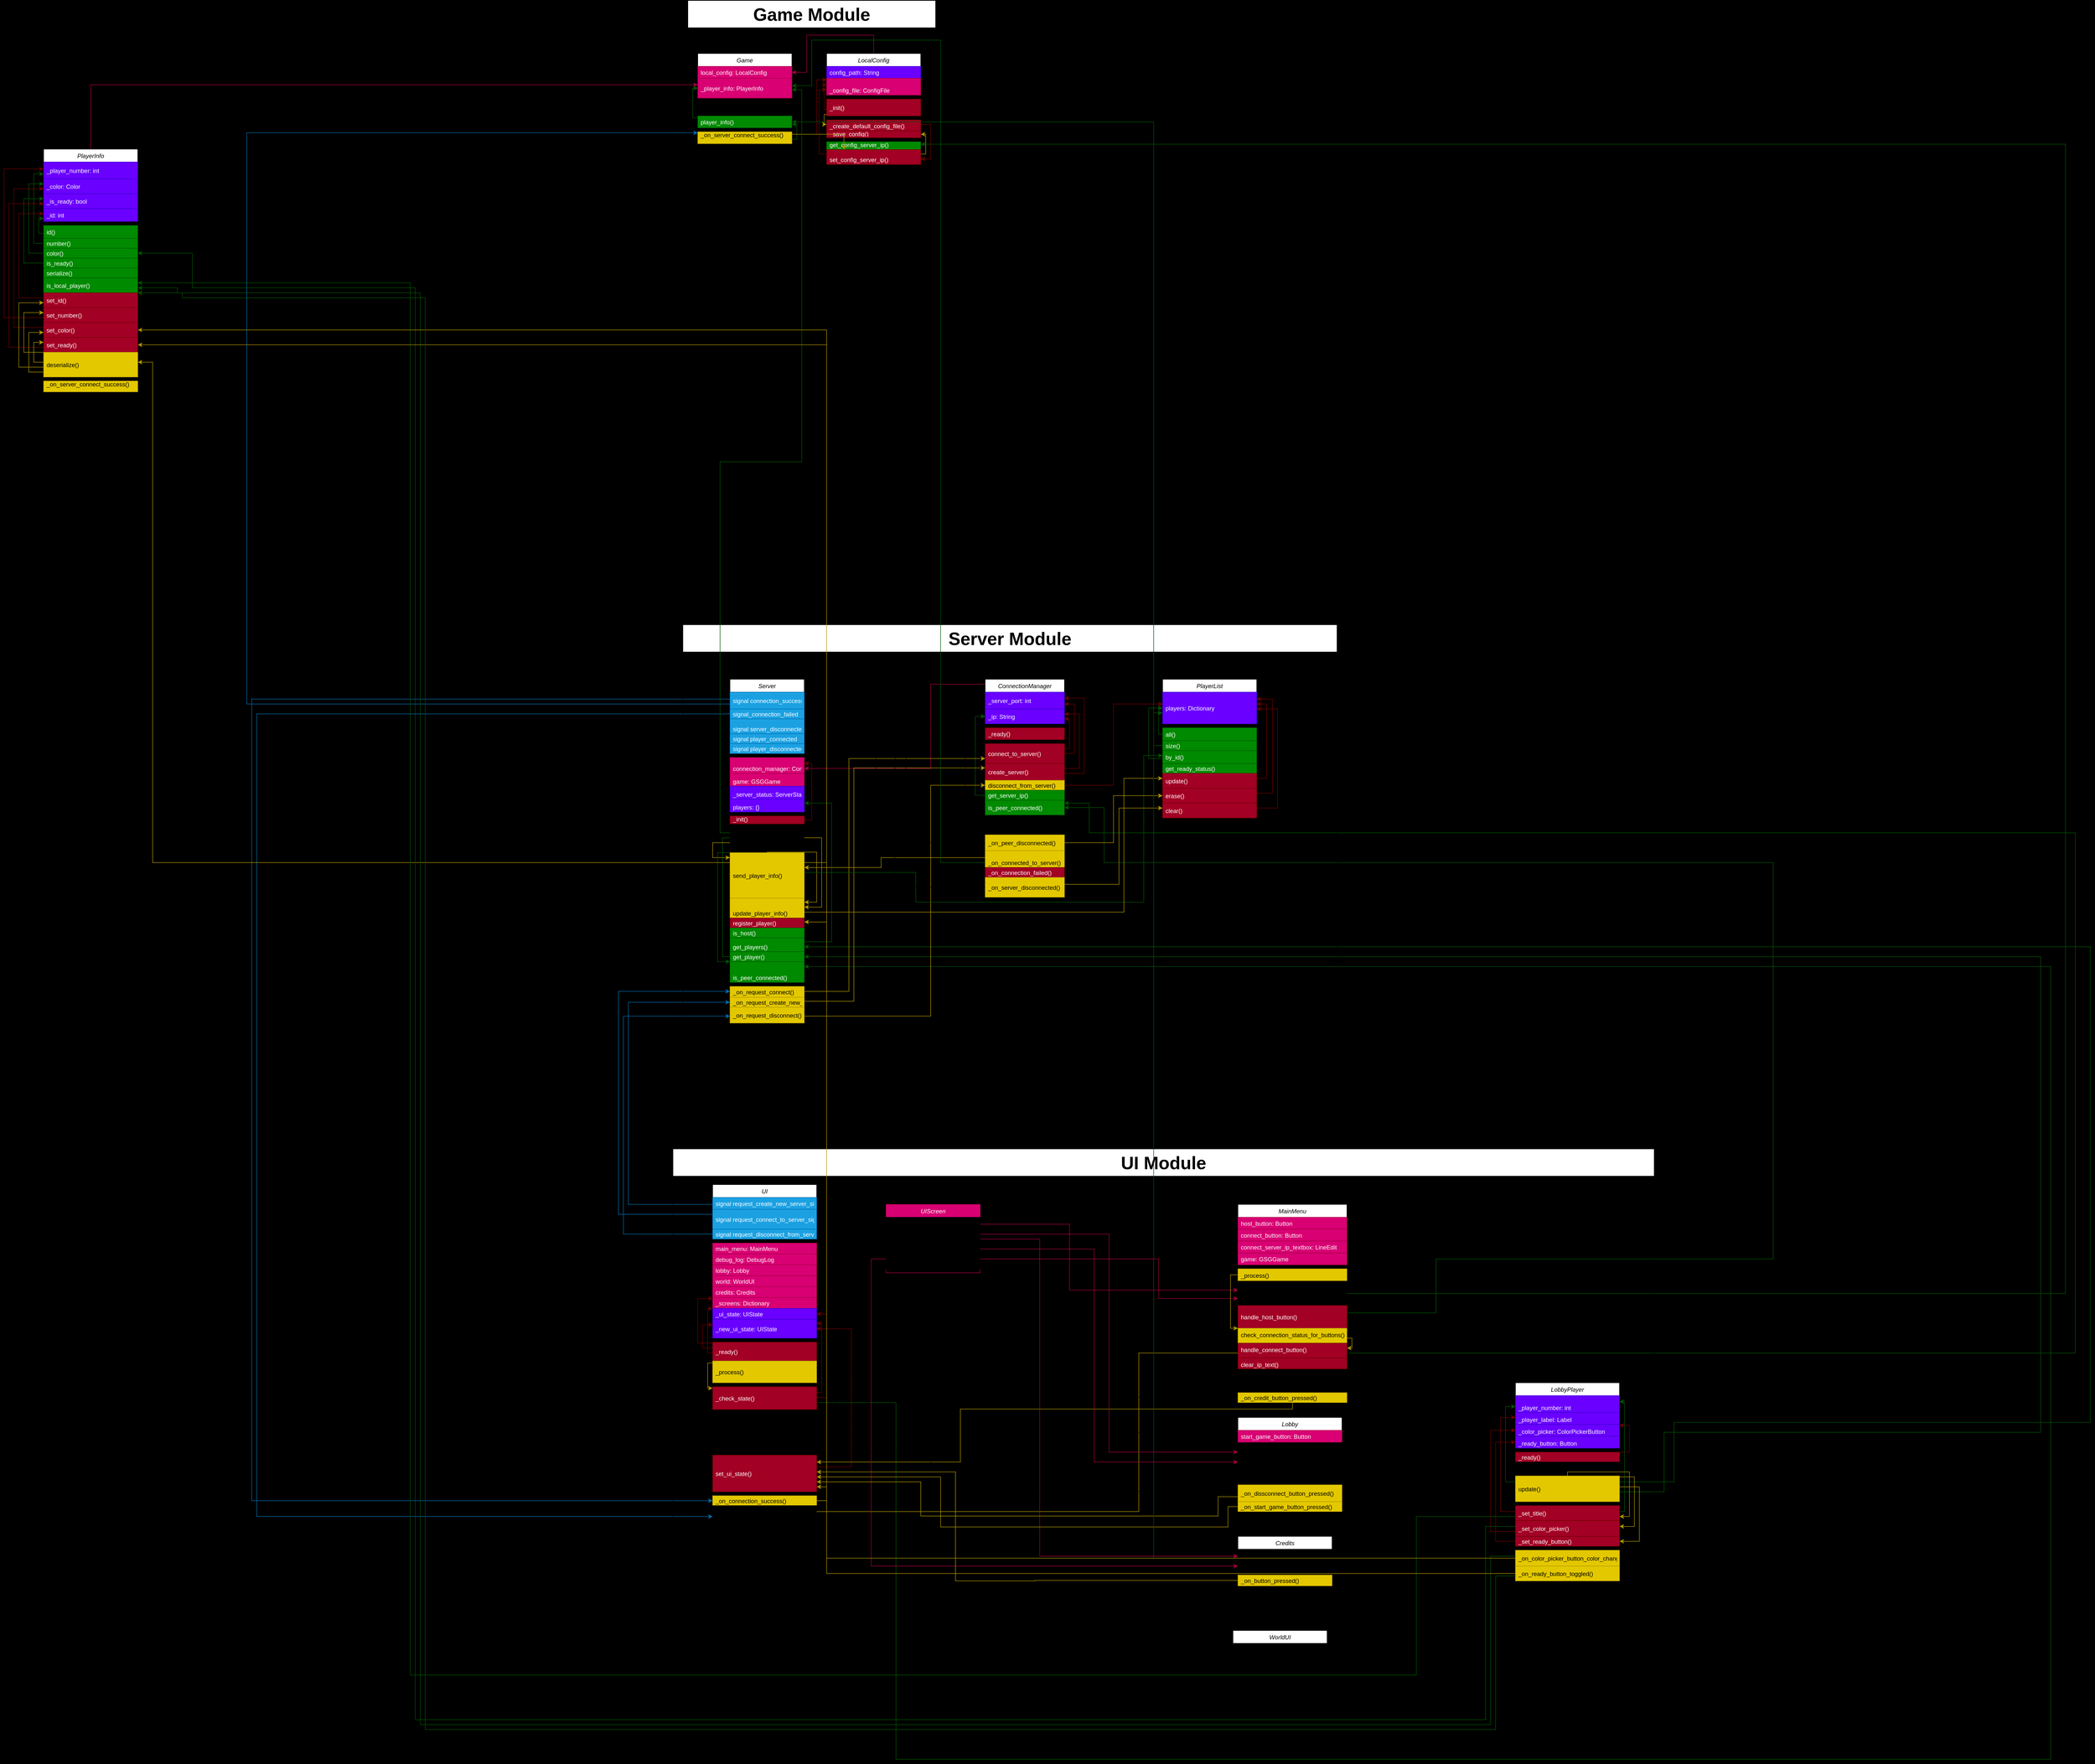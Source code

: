 <mxfile version="24.2.5" type="device">
  <diagram id="C5RBs43oDa-KdzZeNtuy" name="Page-1">
    <mxGraphModel dx="1930" dy="642" grid="0" gridSize="10" guides="1" tooltips="1" connect="1" arrows="1" fold="1" page="1" pageScale="1" pageWidth="827" pageHeight="1169" background="#000000" math="0" shadow="0">
      <root>
        <mxCell id="WIyWlLk6GJQsqaUBKTNV-0" />
        <mxCell id="WIyWlLk6GJQsqaUBKTNV-1" parent="WIyWlLk6GJQsqaUBKTNV-0" />
        <mxCell id="HCuCCPsoGUSkc76l4n_5-96" value="" style="endArrow=classic;html=1;rounded=0;fillColor=#1ba1e2;strokeColor=#006EAF;edgeStyle=orthogonalEdgeStyle;" parent="WIyWlLk6GJQsqaUBKTNV-1" source="HCuCCPsoGUSkc76l4n_5-95" target="HCuCCPsoGUSkc76l4n_5-0" edge="1">
          <mxGeometry width="50" height="50" relative="1" as="geometry">
            <mxPoint x="60" y="250" as="sourcePoint" />
            <mxPoint x="110" y="200" as="targetPoint" />
            <Array as="points">
              <mxPoint x="30" y="1450" />
              <mxPoint x="30" y="297" />
            </Array>
          </mxGeometry>
        </mxCell>
        <mxCell id="HCuCCPsoGUSkc76l4n_5-120" value="" style="endArrow=classic;html=1;rounded=0;fillColor=#1ba1e2;strokeColor=#006EAF;edgeStyle=orthogonalEdgeStyle;" parent="WIyWlLk6GJQsqaUBKTNV-1" source="HCuCCPsoGUSkc76l4n_5-104" target="HCuCCPsoGUSkc76l4n_5-14" edge="1">
          <mxGeometry width="50" height="50" relative="1" as="geometry">
            <mxPoint x="160" y="2468" as="sourcePoint" />
            <mxPoint x="90" y="1830" as="targetPoint" />
            <Array as="points">
              <mxPoint x="800" y="2460" />
              <mxPoint x="800" y="2052" />
            </Array>
          </mxGeometry>
        </mxCell>
        <mxCell id="HCuCCPsoGUSkc76l4n_5-122" value="" style="endArrow=classic;html=1;rounded=0;fillColor=#1ba1e2;strokeColor=#006EAF;edgeStyle=orthogonalEdgeStyle;" parent="WIyWlLk6GJQsqaUBKTNV-1" source="HCuCCPsoGUSkc76l4n_5-103" target="HCuCCPsoGUSkc76l4n_5-13" edge="1">
          <mxGeometry width="50" height="50" relative="1" as="geometry">
            <mxPoint x="50" y="859" as="sourcePoint" />
            <mxPoint x="59" y="766" as="targetPoint" />
            <Array as="points">
              <mxPoint x="780" y="2480" />
              <mxPoint x="780" y="2030" />
            </Array>
          </mxGeometry>
        </mxCell>
        <mxCell id="HCuCCPsoGUSkc76l4n_5-123" value="" style="endArrow=classic;html=1;rounded=0;fillColor=#1ba1e2;strokeColor=#006EAF;edgeStyle=orthogonalEdgeStyle;" parent="WIyWlLk6GJQsqaUBKTNV-1" source="HCuCCPsoGUSkc76l4n_5-65" target="HCuCCPsoGUSkc76l4n_5-16" edge="1">
          <mxGeometry width="50" height="50" relative="1" as="geometry">
            <mxPoint x="50" y="878" as="sourcePoint" />
            <mxPoint x="50" y="740" as="targetPoint" />
            <Array as="points">
              <mxPoint x="790" y="2520" />
              <mxPoint x="790" y="2080" />
            </Array>
          </mxGeometry>
        </mxCell>
        <mxCell id="LxlmvngEwypOwOj6dEhx-34" value="" style="endArrow=classic;html=1;rounded=0;edgeStyle=orthogonalEdgeStyle;fillColor=#008a00;strokeColor=#005700;" parent="WIyWlLk6GJQsqaUBKTNV-1" source="HCuCCPsoGUSkc76l4n_5-25" target="HCuCCPsoGUSkc76l4n_5-17" edge="1">
          <mxGeometry width="50" height="50" relative="1" as="geometry">
            <mxPoint x="410" y="2700" as="sourcePoint" />
            <mxPoint x="160" y="2290" as="targetPoint" />
            <Array as="points">
              <mxPoint x="1340" y="2860" />
              <mxPoint x="1340" y="3580" />
              <mxPoint x="3670" y="3580" />
              <mxPoint x="3670" y="1980" />
              <mxPoint x="1045" y="1980" />
            </Array>
          </mxGeometry>
        </mxCell>
        <mxCell id="LxlmvngEwypOwOj6dEhx-50" value="" style="endArrow=classic;html=1;rounded=0;fillColor=#1ba1e2;strokeColor=#006EAF;edgeStyle=orthogonalEdgeStyle;" parent="WIyWlLk6GJQsqaUBKTNV-1" source="HCuCCPsoGUSkc76l4n_5-95" target="HCuCCPsoGUSkc76l4n_5-49" edge="1">
          <mxGeometry width="50" height="50" relative="1" as="geometry">
            <mxPoint x="100" y="1260" as="sourcePoint" />
            <mxPoint x="50" y="2841.404" as="targetPoint" />
            <Array as="points">
              <mxPoint x="1045" y="1440" />
              <mxPoint x="40" y="1440" />
              <mxPoint x="40" y="3058" />
            </Array>
          </mxGeometry>
        </mxCell>
        <mxCell id="LxlmvngEwypOwOj6dEhx-51" value="" style="endArrow=classic;html=1;rounded=0;fillColor=#1ba1e2;strokeColor=#006EAF;edgeStyle=orthogonalEdgeStyle;" parent="WIyWlLk6GJQsqaUBKTNV-1" source="HCuCCPsoGUSkc76l4n_5-67" target="HCuCCPsoGUSkc76l4n_5-45" edge="1">
          <mxGeometry width="50" height="50" relative="1" as="geometry">
            <mxPoint x="110" y="1270" as="sourcePoint" />
            <mxPoint x="170" y="2850" as="targetPoint" />
            <Array as="points">
              <mxPoint x="1045" y="1470" />
              <mxPoint x="50" y="1470" />
              <mxPoint x="50" y="3090" />
            </Array>
          </mxGeometry>
        </mxCell>
        <mxCell id="LxlmvngEwypOwOj6dEhx-62" style="edgeStyle=orthogonalEdgeStyle;rounded=0;orthogonalLoop=1;jettySize=auto;html=1;fillColor=#008a00;strokeColor=#005700;" parent="WIyWlLk6GJQsqaUBKTNV-1" source="HCuCCPsoGUSkc76l4n_5-56" target="zkfFHV4jXpPFQw0GAbJ--24" edge="1">
          <mxGeometry relative="1" as="geometry">
            <Array as="points">
              <mxPoint x="3700" y="2640" />
              <mxPoint x="3700" y="320" />
            </Array>
            <mxPoint x="785" y="1390" as="sourcePoint" />
            <mxPoint x="1190" y="760" as="targetPoint" />
          </mxGeometry>
        </mxCell>
        <mxCell id="LxlmvngEwypOwOj6dEhx-69" style="edgeStyle=orthogonalEdgeStyle;rounded=0;orthogonalLoop=1;jettySize=auto;html=1;fillColor=#008a00;strokeColor=#005700;" parent="WIyWlLk6GJQsqaUBKTNV-1" source="HCuCCPsoGUSkc76l4n_5-38" target="HCuCCPsoGUSkc76l4n_5-30" edge="1">
          <mxGeometry relative="1" as="geometry">
            <Array as="points">
              <mxPoint x="2430" y="2679" />
              <mxPoint x="2430" y="2570" />
              <mxPoint x="3110" y="2570" />
              <mxPoint x="3110" y="1770" />
              <mxPoint x="1760" y="1770" />
              <mxPoint x="1760" y="1659" />
            </Array>
            <mxPoint x="1220" y="2430" as="sourcePoint" />
            <mxPoint x="580" y="310" as="targetPoint" />
          </mxGeometry>
        </mxCell>
        <mxCell id="LxlmvngEwypOwOj6dEhx-70" style="edgeStyle=orthogonalEdgeStyle;rounded=0;orthogonalLoop=1;jettySize=auto;html=1;fillColor=#008a00;strokeColor=#005700;" parent="WIyWlLk6GJQsqaUBKTNV-1" source="HCuCCPsoGUSkc76l4n_5-60" target="HCuCCPsoGUSkc76l4n_5-30" edge="1">
          <mxGeometry relative="1" as="geometry">
            <Array as="points">
              <mxPoint x="3720" y="2760" />
              <mxPoint x="3720" y="1710" />
              <mxPoint x="1730" y="1710" />
              <mxPoint x="1730" y="1650" />
            </Array>
            <mxPoint x="1220" y="2485" as="sourcePoint" />
            <mxPoint x="610" y="1380" as="targetPoint" />
          </mxGeometry>
        </mxCell>
        <mxCell id="RuJngxMLq8GJr4KWlcAt-26" value="" style="endArrow=classic;html=1;rounded=0;edgeStyle=orthogonalEdgeStyle;fillColor=#008a00;strokeColor=#005700;" parent="WIyWlLk6GJQsqaUBKTNV-1" source="RuJngxMLq8GJr4KWlcAt-17" target="HCuCCPsoGUSkc76l4n_5-21" edge="1">
          <mxGeometry width="50" height="50" relative="1" as="geometry">
            <mxPoint x="380" y="2700" as="sourcePoint" />
            <mxPoint x="250" y="1780" as="targetPoint" />
            <Array as="points">
              <mxPoint x="2910" y="3020" />
              <mxPoint x="2910" y="2900" />
              <mxPoint x="3750" y="2900" />
              <mxPoint x="3750" y="1940" />
            </Array>
          </mxGeometry>
        </mxCell>
        <mxCell id="RuJngxMLq8GJr4KWlcAt-27" value="" style="endArrow=classic;html=1;rounded=0;edgeStyle=orthogonalEdgeStyle;fillColor=#008a00;strokeColor=#005700;" parent="WIyWlLk6GJQsqaUBKTNV-1" source="RuJngxMLq8GJr4KWlcAt-17" target="HCuCCPsoGUSkc76l4n_5-18" edge="1">
          <mxGeometry width="50" height="50" relative="1" as="geometry">
            <mxPoint x="1760" y="2850" as="sourcePoint" />
            <mxPoint x="250" y="1700" as="targetPoint" />
            <Array as="points">
              <mxPoint x="2890" y="3040" />
              <mxPoint x="2890" y="2920" />
              <mxPoint x="3650" y="2920" />
              <mxPoint x="3650" y="1960" />
            </Array>
          </mxGeometry>
        </mxCell>
        <mxCell id="PAvOKs1-oqzffbysyNV3-0" value="PlayerInfo" style="swimlane;fontStyle=2;align=center;verticalAlign=top;childLayout=stackLayout;horizontal=1;startSize=26;horizontalStack=0;resizeParent=1;resizeLast=0;collapsible=1;marginBottom=0;rounded=0;shadow=0;strokeWidth=1;" parent="WIyWlLk6GJQsqaUBKTNV-1" vertex="1">
          <mxGeometry x="-380" y="330" width="190" height="490" as="geometry">
            <mxRectangle x="230" y="140" width="160" height="26" as="alternateBounds" />
          </mxGeometry>
        </mxCell>
        <mxCell id="PAvOKs1-oqzffbysyNV3-1" value="_player_number: int" style="text;align=left;verticalAlign=middle;spacingLeft=4;spacingRight=4;overflow=hidden;rotatable=0;points=[[0,0.5],[1,0.5]];portConstraint=eastwest;fillColor=#6a00ff;fontColor=#ffffff;strokeColor=#3700CC;" parent="PAvOKs1-oqzffbysyNV3-0" vertex="1">
          <mxGeometry y="26" width="190" height="34" as="geometry" />
        </mxCell>
        <mxCell id="PAvOKs1-oqzffbysyNV3-13" value="_color: Color" style="text;align=left;verticalAlign=middle;spacingLeft=4;spacingRight=4;overflow=hidden;rotatable=0;points=[[0,0.5],[1,0.5]];portConstraint=eastwest;fillColor=#6a00ff;fontColor=#ffffff;strokeColor=#3700CC;" parent="PAvOKs1-oqzffbysyNV3-0" vertex="1">
          <mxGeometry y="60" width="190" height="30" as="geometry" />
        </mxCell>
        <mxCell id="PAvOKs1-oqzffbysyNV3-14" value="_is_ready: bool" style="text;align=left;verticalAlign=middle;spacingLeft=4;spacingRight=4;overflow=hidden;rotatable=0;points=[[0,0.5],[1,0.5]];portConstraint=eastwest;fillColor=#6a00ff;fontColor=#ffffff;strokeColor=#3700CC;" parent="PAvOKs1-oqzffbysyNV3-0" vertex="1">
          <mxGeometry y="90" width="190" height="30" as="geometry" />
        </mxCell>
        <mxCell id="PAvOKs1-oqzffbysyNV3-15" value="_id: int" style="text;align=left;verticalAlign=middle;spacingLeft=4;spacingRight=4;overflow=hidden;rotatable=0;points=[[0,0.5],[1,0.5]];portConstraint=eastwest;fillColor=#6a00ff;fontColor=#ffffff;strokeColor=#3700CC;" parent="PAvOKs1-oqzffbysyNV3-0" vertex="1">
          <mxGeometry y="120" width="190" height="26" as="geometry" />
        </mxCell>
        <mxCell id="PAvOKs1-oqzffbysyNV3-2" value="" style="line;html=1;strokeWidth=1;align=left;verticalAlign=middle;spacingTop=-1;spacingLeft=3;spacingRight=3;rotatable=0;labelPosition=right;points=[];portConstraint=eastwest;" parent="PAvOKs1-oqzffbysyNV3-0" vertex="1">
          <mxGeometry y="146" width="190" height="8" as="geometry" />
        </mxCell>
        <mxCell id="PAvOKs1-oqzffbysyNV3-3" value="id()" style="text;align=left;verticalAlign=middle;spacingLeft=4;spacingRight=4;overflow=hidden;rotatable=0;points=[[0,0.5],[1,0.5]];portConstraint=eastwest;fillColor=#008a00;fontColor=#ffffff;strokeColor=#005700;" parent="PAvOKs1-oqzffbysyNV3-0" vertex="1">
          <mxGeometry y="154" width="190" height="26" as="geometry" />
        </mxCell>
        <mxCell id="PAvOKs1-oqzffbysyNV3-25" value="number()" style="text;align=left;verticalAlign=middle;spacingLeft=4;spacingRight=4;overflow=hidden;rotatable=0;points=[[0,0.5],[1,0.5]];portConstraint=eastwest;fillColor=#008a00;fontColor=#ffffff;strokeColor=#005700;" parent="PAvOKs1-oqzffbysyNV3-0" vertex="1">
          <mxGeometry y="180" width="190" height="20" as="geometry" />
        </mxCell>
        <mxCell id="PAvOKs1-oqzffbysyNV3-26" value="color()" style="text;align=left;verticalAlign=middle;spacingLeft=4;spacingRight=4;overflow=hidden;rotatable=0;points=[[0,0.5],[1,0.5]];portConstraint=eastwest;fillColor=#008a00;fontColor=#ffffff;strokeColor=#005700;" parent="PAvOKs1-oqzffbysyNV3-0" vertex="1">
          <mxGeometry y="200" width="190" height="20" as="geometry" />
        </mxCell>
        <mxCell id="PAvOKs1-oqzffbysyNV3-27" value="is_ready()" style="text;align=left;verticalAlign=middle;spacingLeft=4;spacingRight=4;overflow=hidden;rotatable=0;points=[[0,0.5],[1,0.5]];portConstraint=eastwest;fillColor=#008a00;fontColor=#ffffff;strokeColor=#005700;" parent="PAvOKs1-oqzffbysyNV3-0" vertex="1">
          <mxGeometry y="220" width="190" height="20" as="geometry" />
        </mxCell>
        <mxCell id="PAvOKs1-oqzffbysyNV3-28" value="serialize()" style="text;align=left;verticalAlign=middle;spacingLeft=4;spacingRight=4;overflow=hidden;rotatable=0;points=[[0,0.5],[1,0.5]];portConstraint=eastwest;fillColor=#008a00;fontColor=#ffffff;strokeColor=#005700;" parent="PAvOKs1-oqzffbysyNV3-0" vertex="1">
          <mxGeometry y="240" width="190" height="20" as="geometry" />
        </mxCell>
        <mxCell id="fX2MKnCIZ1Y0IGW4i7gZ-249" value="is_local_player()" style="text;align=left;verticalAlign=middle;spacingLeft=4;spacingRight=4;overflow=hidden;rotatable=0;points=[[0,0.5],[1,0.5]];portConstraint=eastwest;fillColor=#008a00;fontColor=#ffffff;strokeColor=#005700;" parent="PAvOKs1-oqzffbysyNV3-0" vertex="1">
          <mxGeometry y="260" width="190" height="30" as="geometry" />
        </mxCell>
        <mxCell id="PAvOKs1-oqzffbysyNV3-29" value="set_id()" style="text;align=left;verticalAlign=middle;spacingLeft=4;spacingRight=4;overflow=hidden;rotatable=0;points=[[0,0.5],[1,0.5]];portConstraint=eastwest;fillColor=#a20025;fontColor=#ffffff;strokeColor=#6F0000;" parent="PAvOKs1-oqzffbysyNV3-0" vertex="1">
          <mxGeometry y="290" width="190" height="30" as="geometry" />
        </mxCell>
        <mxCell id="PAvOKs1-oqzffbysyNV3-30" value="set_number()" style="text;align=left;verticalAlign=middle;spacingLeft=4;spacingRight=4;overflow=hidden;rotatable=0;points=[[0,0.5],[1,0.5]];portConstraint=eastwest;fillColor=#a20025;fontColor=#ffffff;strokeColor=#6F0000;" parent="PAvOKs1-oqzffbysyNV3-0" vertex="1">
          <mxGeometry y="320" width="190" height="30" as="geometry" />
        </mxCell>
        <mxCell id="PAvOKs1-oqzffbysyNV3-31" value="set_color()" style="text;align=left;verticalAlign=middle;spacingLeft=4;spacingRight=4;overflow=hidden;rotatable=0;points=[[0,0.5],[1,0.5]];portConstraint=eastwest;fillColor=#a20025;fontColor=#ffffff;strokeColor=#6F0000;" parent="PAvOKs1-oqzffbysyNV3-0" vertex="1">
          <mxGeometry y="350" width="190" height="30" as="geometry" />
        </mxCell>
        <mxCell id="PAvOKs1-oqzffbysyNV3-32" value="set_ready()" style="text;align=left;verticalAlign=middle;spacingLeft=4;spacingRight=4;overflow=hidden;rotatable=0;points=[[0,0.5],[1,0.5]];portConstraint=eastwest;fillColor=#a20025;fontColor=#ffffff;strokeColor=#6F0000;" parent="PAvOKs1-oqzffbysyNV3-0" vertex="1">
          <mxGeometry y="380" width="190" height="30" as="geometry" />
        </mxCell>
        <mxCell id="PAvOKs1-oqzffbysyNV3-33" value="deserialize()" style="text;align=left;verticalAlign=middle;spacingLeft=4;spacingRight=4;overflow=hidden;rotatable=0;points=[[0,0.5],[1,0.5]];portConstraint=eastwest;fillColor=#e3c800;fontColor=#000000;strokeColor=#B09500;" parent="PAvOKs1-oqzffbysyNV3-0" vertex="1">
          <mxGeometry y="410" width="190" height="50" as="geometry" />
        </mxCell>
        <mxCell id="PAvOKs1-oqzffbysyNV3-4" value="" style="line;html=1;strokeWidth=1;align=left;verticalAlign=middle;spacingTop=-1;spacingLeft=3;spacingRight=3;rotatable=0;labelPosition=right;points=[];portConstraint=eastwest;" parent="PAvOKs1-oqzffbysyNV3-0" vertex="1">
          <mxGeometry y="460" width="190" height="8" as="geometry" />
        </mxCell>
        <mxCell id="PAvOKs1-oqzffbysyNV3-5" value="_on_server_connect_success()&#xa;" style="text;align=left;verticalAlign=bottom;spacingLeft=4;spacingRight=4;overflow=hidden;rotatable=0;points=[[0,0.5],[1,0.5]];portConstraint=eastwest;fillColor=#e3c800;fontColor=#000000;strokeColor=#B09500;" parent="PAvOKs1-oqzffbysyNV3-0" vertex="1">
          <mxGeometry y="468" width="190" height="22" as="geometry" />
        </mxCell>
        <mxCell id="PAvOKs1-oqzffbysyNV3-34" value="" style="endArrow=classic;html=1;rounded=0;edgeStyle=orthogonalEdgeStyle;fillColor=#008a00;strokeColor=#005700;" parent="PAvOKs1-oqzffbysyNV3-0" source="PAvOKs1-oqzffbysyNV3-3" target="PAvOKs1-oqzffbysyNV3-15" edge="1">
          <mxGeometry width="50" height="50" relative="1" as="geometry">
            <mxPoint x="-30" y="410" as="sourcePoint" />
            <mxPoint x="20" y="360" as="targetPoint" />
            <Array as="points">
              <mxPoint x="-10" y="170" />
              <mxPoint x="-10" y="140" />
            </Array>
          </mxGeometry>
        </mxCell>
        <mxCell id="PAvOKs1-oqzffbysyNV3-35" value="" style="endArrow=classic;html=1;rounded=0;edgeStyle=orthogonalEdgeStyle;fillColor=#008a00;strokeColor=#005700;" parent="PAvOKs1-oqzffbysyNV3-0" source="PAvOKs1-oqzffbysyNV3-25" target="PAvOKs1-oqzffbysyNV3-1" edge="1">
          <mxGeometry width="50" height="50" relative="1" as="geometry">
            <mxPoint x="10" y="150" as="sourcePoint" />
            <mxPoint x="10" y="120" as="targetPoint" />
            <Array as="points">
              <mxPoint x="-20" y="190" />
              <mxPoint x="-20" y="50" />
            </Array>
          </mxGeometry>
        </mxCell>
        <mxCell id="PAvOKs1-oqzffbysyNV3-36" value="" style="endArrow=classic;html=1;rounded=0;edgeStyle=orthogonalEdgeStyle;fillColor=#008a00;strokeColor=#005700;" parent="PAvOKs1-oqzffbysyNV3-0" source="PAvOKs1-oqzffbysyNV3-26" target="PAvOKs1-oqzffbysyNV3-13" edge="1">
          <mxGeometry width="50" height="50" relative="1" as="geometry">
            <mxPoint x="10" y="170" as="sourcePoint" />
            <mxPoint x="10" y="50" as="targetPoint" />
            <Array as="points">
              <mxPoint x="-30" y="210" />
              <mxPoint x="-30" y="70" />
            </Array>
          </mxGeometry>
        </mxCell>
        <mxCell id="PAvOKs1-oqzffbysyNV3-37" value="" style="endArrow=classic;html=1;rounded=0;edgeStyle=orthogonalEdgeStyle;fillColor=#008a00;strokeColor=#005700;" parent="PAvOKs1-oqzffbysyNV3-0" source="PAvOKs1-oqzffbysyNV3-27" target="PAvOKs1-oqzffbysyNV3-14" edge="1">
          <mxGeometry width="50" height="50" relative="1" as="geometry">
            <mxPoint x="10" y="190" as="sourcePoint" />
            <mxPoint x="10" y="70" as="targetPoint" />
            <Array as="points">
              <mxPoint x="-40" y="230" />
              <mxPoint x="-40" y="100" />
            </Array>
          </mxGeometry>
        </mxCell>
        <mxCell id="PAvOKs1-oqzffbysyNV3-38" value="" style="endArrow=classic;html=1;rounded=0;edgeStyle=orthogonalEdgeStyle;fillColor=#a20025;strokeColor=#6F0000;" parent="PAvOKs1-oqzffbysyNV3-0" source="PAvOKs1-oqzffbysyNV3-29" target="PAvOKs1-oqzffbysyNV3-15" edge="1">
          <mxGeometry width="50" height="50" relative="1" as="geometry">
            <mxPoint x="-10" y="240" as="sourcePoint" />
            <mxPoint x="10" y="110" as="targetPoint" />
            <Array as="points">
              <mxPoint x="-50" y="300" />
              <mxPoint x="-50" y="130" />
            </Array>
          </mxGeometry>
        </mxCell>
        <mxCell id="PAvOKs1-oqzffbysyNV3-39" value="" style="endArrow=classic;html=1;rounded=0;edgeStyle=orthogonalEdgeStyle;fillColor=#a20025;strokeColor=#6F0000;" parent="PAvOKs1-oqzffbysyNV3-0" source="PAvOKs1-oqzffbysyNV3-30" target="PAvOKs1-oqzffbysyNV3-1" edge="1">
          <mxGeometry width="50" height="50" relative="1" as="geometry">
            <mxPoint x="10" y="248" as="sourcePoint" />
            <mxPoint x="10" y="117" as="targetPoint" />
            <Array as="points">
              <mxPoint x="-80" y="340" />
              <mxPoint x="-80" y="40" />
            </Array>
          </mxGeometry>
        </mxCell>
        <mxCell id="PAvOKs1-oqzffbysyNV3-40" value="" style="endArrow=classic;html=1;rounded=0;edgeStyle=orthogonalEdgeStyle;fillColor=#a20025;strokeColor=#6F0000;" parent="PAvOKs1-oqzffbysyNV3-0" source="PAvOKs1-oqzffbysyNV3-31" target="PAvOKs1-oqzffbysyNV3-13" edge="1">
          <mxGeometry width="50" height="50" relative="1" as="geometry">
            <mxPoint x="10" y="300" as="sourcePoint" />
            <mxPoint x="10" y="50" as="targetPoint" />
            <Array as="points">
              <mxPoint x="-60" y="360" />
              <mxPoint x="-60" y="80" />
            </Array>
          </mxGeometry>
        </mxCell>
        <mxCell id="PAvOKs1-oqzffbysyNV3-41" value="" style="endArrow=classic;html=1;rounded=0;edgeStyle=orthogonalEdgeStyle;fillColor=#a20025;strokeColor=#6F0000;" parent="PAvOKs1-oqzffbysyNV3-0" source="PAvOKs1-oqzffbysyNV3-32" target="PAvOKs1-oqzffbysyNV3-14" edge="1">
          <mxGeometry width="50" height="50" relative="1" as="geometry">
            <mxPoint x="10" y="320" as="sourcePoint" />
            <mxPoint x="10" y="90" as="targetPoint" />
            <Array as="points">
              <mxPoint x="-70" y="400" />
              <mxPoint x="-70" y="110" />
            </Array>
          </mxGeometry>
        </mxCell>
        <mxCell id="PAvOKs1-oqzffbysyNV3-53" value="" style="endArrow=classic;html=1;rounded=0;edgeStyle=orthogonalEdgeStyle;fillColor=#e3c800;strokeColor=#B09500;" parent="PAvOKs1-oqzffbysyNV3-0" source="PAvOKs1-oqzffbysyNV3-33" target="PAvOKs1-oqzffbysyNV3-30" edge="1">
          <mxGeometry width="50" height="50" relative="1" as="geometry">
            <mxPoint x="10" y="400" as="sourcePoint" />
            <mxPoint x="10" y="290" as="targetPoint" />
            <Array as="points">
              <mxPoint x="-40" y="410" />
              <mxPoint x="-40" y="330" />
            </Array>
          </mxGeometry>
        </mxCell>
        <mxCell id="PAvOKs1-oqzffbysyNV3-54" value="" style="endArrow=classic;html=1;rounded=0;edgeStyle=orthogonalEdgeStyle;fillColor=#e3c800;strokeColor=#B09500;" parent="PAvOKs1-oqzffbysyNV3-0" source="PAvOKs1-oqzffbysyNV3-33" target="PAvOKs1-oqzffbysyNV3-31" edge="1">
          <mxGeometry width="50" height="50" relative="1" as="geometry">
            <mxPoint x="10" y="420" as="sourcePoint" />
            <mxPoint x="10" y="320" as="targetPoint" />
            <Array as="points">
              <mxPoint x="-30" y="450" />
              <mxPoint x="-30" y="370" />
            </Array>
          </mxGeometry>
        </mxCell>
        <mxCell id="PAvOKs1-oqzffbysyNV3-55" value="" style="endArrow=classic;html=1;rounded=0;edgeStyle=orthogonalEdgeStyle;fillColor=#e3c800;strokeColor=#B09500;" parent="PAvOKs1-oqzffbysyNV3-0" source="PAvOKs1-oqzffbysyNV3-33" target="PAvOKs1-oqzffbysyNV3-32" edge="1">
          <mxGeometry width="50" height="50" relative="1" as="geometry">
            <mxPoint x="10" y="420" as="sourcePoint" />
            <mxPoint x="10" y="320" as="targetPoint" />
            <Array as="points">
              <mxPoint x="-20" y="430" />
              <mxPoint x="-20" y="390" />
            </Array>
          </mxGeometry>
        </mxCell>
        <mxCell id="PAvOKs1-oqzffbysyNV3-47" style="edgeStyle=orthogonalEdgeStyle;rounded=0;orthogonalLoop=1;jettySize=auto;html=1;exitX=0.5;exitY=0;exitDx=0;exitDy=0;fillColor=#d80073;strokeColor=#A50040;" parent="WIyWlLk6GJQsqaUBKTNV-1" source="PAvOKs1-oqzffbysyNV3-0" target="PAvOKs1-oqzffbysyNV3-6" edge="1">
          <mxGeometry relative="1" as="geometry">
            <mxPoint x="436" y="82" as="sourcePoint" />
            <mxPoint x="250" y="108" as="targetPoint" />
            <Array as="points">
              <mxPoint x="-285" y="200" />
            </Array>
          </mxGeometry>
        </mxCell>
        <mxCell id="fX2MKnCIZ1Y0IGW4i7gZ-64" value="&lt;font style=&quot;font-size: 36px;&quot;&gt;Game Module&lt;/font&gt;" style="swimlane;whiteSpace=wrap;html=1;startSize=55;" parent="WIyWlLk6GJQsqaUBKTNV-1" vertex="1">
          <mxGeometry x="920" y="30" width="500" height="360" as="geometry">
            <mxRectangle x="920" y="30" width="270" height="60" as="alternateBounds" />
          </mxGeometry>
        </mxCell>
        <mxCell id="zkfFHV4jXpPFQw0GAbJ--0" value="Game" style="swimlane;fontStyle=2;align=center;verticalAlign=top;childLayout=stackLayout;horizontal=1;startSize=26;horizontalStack=0;resizeParent=1;resizeLast=0;collapsible=1;marginBottom=0;rounded=0;shadow=0;strokeWidth=1;" parent="fX2MKnCIZ1Y0IGW4i7gZ-64" vertex="1">
          <mxGeometry x="20" y="107" width="190" height="183" as="geometry">
            <mxRectangle x="230" y="140" width="160" height="26" as="alternateBounds" />
          </mxGeometry>
        </mxCell>
        <mxCell id="zkfFHV4jXpPFQw0GAbJ--1" value="local_config: LocalConfig" style="text;align=left;verticalAlign=middle;spacingLeft=4;spacingRight=4;overflow=hidden;rotatable=0;points=[[0,0.5],[1,0.5]];portConstraint=eastwest;fillColor=#d80073;fontColor=#ffffff;strokeColor=#A50040;" parent="zkfFHV4jXpPFQw0GAbJ--0" vertex="1">
          <mxGeometry y="26" width="190" height="24" as="geometry" />
        </mxCell>
        <mxCell id="PAvOKs1-oqzffbysyNV3-6" value="_player_info: PlayerInfo" style="text;align=left;verticalAlign=middle;spacingLeft=4;spacingRight=4;overflow=hidden;rotatable=0;points=[[0,0.5],[1,0.5]];portConstraint=eastwest;fillColor=#d80073;fontColor=#ffffff;strokeColor=#A50040;" parent="zkfFHV4jXpPFQw0GAbJ--0" vertex="1">
          <mxGeometry y="50" width="190" height="40" as="geometry" />
        </mxCell>
        <mxCell id="zkfFHV4jXpPFQw0GAbJ--4" value="" style="line;html=1;strokeWidth=1;align=left;verticalAlign=middle;spacingTop=-1;spacingLeft=3;spacingRight=3;rotatable=0;labelPosition=right;points=[];portConstraint=eastwest;" parent="zkfFHV4jXpPFQw0GAbJ--0" vertex="1">
          <mxGeometry y="90" width="190" height="8" as="geometry" />
        </mxCell>
        <mxCell id="zkfFHV4jXpPFQw0GAbJ--5" value="_ready()" style="text;align=left;verticalAlign=middle;spacingLeft=4;spacingRight=4;overflow=hidden;rotatable=0;points=[[0,0.5],[1,0.5]];portConstraint=eastwest;" parent="zkfFHV4jXpPFQw0GAbJ--0" vertex="1">
          <mxGeometry y="98" width="190" height="20" as="geometry" />
        </mxCell>
        <mxCell id="PAvOKs1-oqzffbysyNV3-46" value="" style="line;html=1;strokeWidth=1;align=left;verticalAlign=middle;spacingTop=-1;spacingLeft=3;spacingRight=3;rotatable=0;labelPosition=right;points=[];portConstraint=eastwest;" parent="zkfFHV4jXpPFQw0GAbJ--0" vertex="1">
          <mxGeometry y="118" width="190" height="8" as="geometry" />
        </mxCell>
        <mxCell id="PAvOKs1-oqzffbysyNV3-43" value="player_info()" style="text;align=left;verticalAlign=middle;spacingLeft=4;spacingRight=4;overflow=hidden;rotatable=0;points=[[0,0.5],[1,0.5]];portConstraint=eastwest;fillColor=#008a00;fontColor=#ffffff;strokeColor=#005700;" parent="zkfFHV4jXpPFQw0GAbJ--0" vertex="1">
          <mxGeometry y="126" width="190" height="24" as="geometry" />
        </mxCell>
        <mxCell id="HCuCCPsoGUSkc76l4n_5-99" value="" style="line;html=1;strokeWidth=1;align=left;verticalAlign=middle;spacingTop=-1;spacingLeft=3;spacingRight=3;rotatable=0;labelPosition=right;points=[];portConstraint=eastwest;" parent="zkfFHV4jXpPFQw0GAbJ--0" vertex="1">
          <mxGeometry y="150" width="190" height="8" as="geometry" />
        </mxCell>
        <mxCell id="HCuCCPsoGUSkc76l4n_5-0" value="_on_server_connect_success()&#xa;" style="text;align=left;verticalAlign=bottom;spacingLeft=4;spacingRight=4;overflow=hidden;rotatable=0;points=[[0,0.5],[1,0.5]];portConstraint=eastwest;fillColor=#e3c800;fontColor=#000000;strokeColor=#B09500;" parent="zkfFHV4jXpPFQw0GAbJ--0" vertex="1">
          <mxGeometry y="158" width="190" height="24" as="geometry" />
        </mxCell>
        <mxCell id="PAvOKs1-oqzffbysyNV3-48" value="" style="endArrow=classic;html=1;rounded=0;edgeStyle=orthogonalEdgeStyle;fillColor=#008a00;strokeColor=#005700;" parent="zkfFHV4jXpPFQw0GAbJ--0" source="HCuCCPsoGUSkc76l4n_5-0" target="PAvOKs1-oqzffbysyNV3-43" edge="1">
          <mxGeometry width="50" height="50" relative="1" as="geometry">
            <mxPoint x="190" y="150" as="sourcePoint" />
            <mxPoint x="200" y="1530" as="targetPoint" />
            <Array as="points">
              <mxPoint x="200" y="173" />
              <mxPoint x="200" y="143" />
            </Array>
          </mxGeometry>
        </mxCell>
        <mxCell id="PAvOKs1-oqzffbysyNV3-58" value="" style="endArrow=classic;html=1;rounded=0;edgeStyle=orthogonalEdgeStyle;fillColor=#008a00;strokeColor=#005700;" parent="zkfFHV4jXpPFQw0GAbJ--0" source="PAvOKs1-oqzffbysyNV3-43" target="PAvOKs1-oqzffbysyNV3-6" edge="1">
          <mxGeometry width="50" height="50" relative="1" as="geometry">
            <mxPoint x="200" y="140" as="sourcePoint" />
            <mxPoint x="200" y="126" as="targetPoint" />
            <Array as="points">
              <mxPoint x="-10" y="130" />
              <mxPoint x="-10" y="70" />
            </Array>
          </mxGeometry>
        </mxCell>
        <mxCell id="zkfFHV4jXpPFQw0GAbJ--17" value="LocalConfig" style="swimlane;fontStyle=2;align=center;verticalAlign=top;childLayout=stackLayout;horizontal=1;startSize=26;horizontalStack=0;resizeParent=1;resizeLast=0;collapsible=1;marginBottom=0;rounded=0;shadow=0;strokeWidth=1;" parent="fX2MKnCIZ1Y0IGW4i7gZ-64" vertex="1">
          <mxGeometry x="280" y="107" width="190" height="224" as="geometry">
            <mxRectangle x="500" y="146" width="160" height="26" as="alternateBounds" />
          </mxGeometry>
        </mxCell>
        <mxCell id="fX2MKnCIZ1Y0IGW4i7gZ-98" value="config_path: String" style="text;align=left;verticalAlign=middle;spacingLeft=4;spacingRight=4;overflow=hidden;rotatable=0;points=[[0,0.5],[1,0.5]];portConstraint=eastwest;fillColor=#6a00ff;fontColor=#ffffff;strokeColor=#3700CC;" parent="zkfFHV4jXpPFQw0GAbJ--17" vertex="1">
          <mxGeometry y="26" width="190" height="24" as="geometry" />
        </mxCell>
        <mxCell id="RuJngxMLq8GJr4KWlcAt-1" value="_config_file: ConfigFile" style="text;align=left;verticalAlign=bottom;spacingLeft=4;spacingRight=4;overflow=hidden;rotatable=0;points=[[0,0.5],[1,0.5]];portConstraint=eastwest;fillColor=#d80073;fontColor=#ffffff;strokeColor=#A50040;" parent="zkfFHV4jXpPFQw0GAbJ--17" vertex="1">
          <mxGeometry y="50" width="190" height="34" as="geometry" />
        </mxCell>
        <mxCell id="RuJngxMLq8GJr4KWlcAt-0" value="" style="line;html=1;strokeWidth=1;align=left;verticalAlign=middle;spacingTop=-1;spacingLeft=3;spacingRight=3;rotatable=0;labelPosition=right;points=[];portConstraint=eastwest;" parent="zkfFHV4jXpPFQw0GAbJ--17" vertex="1">
          <mxGeometry y="84" width="190" height="8" as="geometry" />
        </mxCell>
        <mxCell id="zkfFHV4jXpPFQw0GAbJ--18" value="_init()" style="text;align=left;verticalAlign=middle;spacingLeft=4;spacingRight=4;overflow=hidden;rotatable=0;points=[[0,0.5],[1,0.5]];portConstraint=eastwest;fillColor=#a20025;fontColor=#ffffff;strokeColor=#6F0000;" parent="zkfFHV4jXpPFQw0GAbJ--17" vertex="1">
          <mxGeometry y="92" width="190" height="34" as="geometry" />
        </mxCell>
        <mxCell id="HCuCCPsoGUSkc76l4n_5-139" value="" style="line;html=1;strokeWidth=1;align=left;verticalAlign=middle;spacingTop=-1;spacingLeft=3;spacingRight=3;rotatable=0;labelPosition=right;points=[];portConstraint=eastwest;" parent="zkfFHV4jXpPFQw0GAbJ--17" vertex="1">
          <mxGeometry y="126" width="190" height="8" as="geometry" />
        </mxCell>
        <mxCell id="zkfFHV4jXpPFQw0GAbJ--19" value="_create_default_config_file()" style="text;align=left;verticalAlign=bottom;spacingLeft=4;spacingRight=4;overflow=hidden;rotatable=0;points=[[0,0.5],[1,0.5]];portConstraint=eastwest;rounded=0;shadow=0;html=0;fillColor=#a20025;fontColor=#ffffff;strokeColor=#6F0000;" parent="zkfFHV4jXpPFQw0GAbJ--17" vertex="1">
          <mxGeometry y="134" width="190" height="22" as="geometry" />
        </mxCell>
        <mxCell id="fX2MKnCIZ1Y0IGW4i7gZ-99" style="edgeStyle=orthogonalEdgeStyle;rounded=0;orthogonalLoop=1;jettySize=auto;html=1;fillColor=#a20025;strokeColor=#6F0000;" parent="zkfFHV4jXpPFQw0GAbJ--17" source="zkfFHV4jXpPFQw0GAbJ--20" target="RuJngxMLq8GJr4KWlcAt-1" edge="1">
          <mxGeometry relative="1" as="geometry">
            <Array as="points">
              <mxPoint x="-20" y="163" />
              <mxPoint x="-20" y="53" />
            </Array>
          </mxGeometry>
        </mxCell>
        <mxCell id="zkfFHV4jXpPFQw0GAbJ--20" value="_save_config()" style="text;align=left;verticalAlign=bottom;spacingLeft=4;spacingRight=4;overflow=hidden;rotatable=0;points=[[0,0.5],[1,0.5]];portConstraint=eastwest;rounded=0;shadow=0;html=0;fillColor=#a20025;fontColor=#ffffff;strokeColor=#6F0000;" parent="zkfFHV4jXpPFQw0GAbJ--17" vertex="1">
          <mxGeometry y="156" width="190" height="14" as="geometry" />
        </mxCell>
        <mxCell id="zkfFHV4jXpPFQw0GAbJ--23" value="" style="line;html=1;strokeWidth=1;align=left;verticalAlign=middle;spacingTop=-1;spacingLeft=3;spacingRight=3;rotatable=0;labelPosition=right;points=[];portConstraint=eastwest;" parent="zkfFHV4jXpPFQw0GAbJ--17" vertex="1">
          <mxGeometry y="170" width="190" height="8" as="geometry" />
        </mxCell>
        <mxCell id="zkfFHV4jXpPFQw0GAbJ--24" value="get_config_server_ip()" style="text;align=left;verticalAlign=bottom;spacingLeft=4;spacingRight=4;overflow=hidden;rotatable=0;points=[[0,0.5],[1,0.5]];portConstraint=eastwest;fillColor=#008a00;fontColor=#ffffff;strokeColor=#005700;" parent="zkfFHV4jXpPFQw0GAbJ--17" vertex="1">
          <mxGeometry y="178" width="190" height="16" as="geometry" />
        </mxCell>
        <mxCell id="zkfFHV4jXpPFQw0GAbJ--25" value="set_config_server_ip()" style="text;align=left;verticalAlign=bottom;spacingLeft=4;spacingRight=4;overflow=hidden;rotatable=0;points=[[0,0.5],[1,0.5]];portConstraint=eastwest;fillColor=#a20025;fontColor=#ffffff;strokeColor=#6F0000;" parent="zkfFHV4jXpPFQw0GAbJ--17" vertex="1">
          <mxGeometry y="194" width="190" height="30" as="geometry" />
        </mxCell>
        <mxCell id="RuJngxMLq8GJr4KWlcAt-2" style="edgeStyle=orthogonalEdgeStyle;rounded=0;orthogonalLoop=1;jettySize=auto;html=1;fillColor=#a20025;strokeColor=#6F0000;" parent="zkfFHV4jXpPFQw0GAbJ--17" source="zkfFHV4jXpPFQw0GAbJ--18" target="RuJngxMLq8GJr4KWlcAt-1" edge="1">
          <mxGeometry relative="1" as="geometry">
            <mxPoint x="11" y="20" as="sourcePoint" />
            <mxPoint x="-52" y="41" as="targetPoint" />
            <Array as="points">
              <mxPoint x="-5" y="113" />
              <mxPoint x="-5" y="63" />
            </Array>
          </mxGeometry>
        </mxCell>
        <mxCell id="RuJngxMLq8GJr4KWlcAt-3" style="edgeStyle=orthogonalEdgeStyle;rounded=0;orthogonalLoop=1;jettySize=auto;html=1;fillColor=#e3c800;strokeColor=#B09500;" parent="zkfFHV4jXpPFQw0GAbJ--17" source="zkfFHV4jXpPFQw0GAbJ--18" target="zkfFHV4jXpPFQw0GAbJ--19" edge="1">
          <mxGeometry relative="1" as="geometry">
            <mxPoint x="10" y="80" as="sourcePoint" />
            <mxPoint x="10" y="47" as="targetPoint" />
            <Array as="points">
              <mxPoint x="-5" y="123" />
              <mxPoint x="-5" y="143" />
            </Array>
          </mxGeometry>
        </mxCell>
        <mxCell id="RuJngxMLq8GJr4KWlcAt-5" style="edgeStyle=orthogonalEdgeStyle;rounded=0;orthogonalLoop=1;jettySize=auto;html=1;fillColor=#a20025;strokeColor=#6F0000;" parent="zkfFHV4jXpPFQw0GAbJ--17" source="zkfFHV4jXpPFQw0GAbJ--19" target="zkfFHV4jXpPFQw0GAbJ--25" edge="1">
          <mxGeometry relative="1" as="geometry">
            <mxPoint x="80" y="213" as="sourcePoint" />
            <mxPoint x="80" y="180" as="targetPoint" />
            <Array as="points">
              <mxPoint x="210" y="143" />
              <mxPoint x="210" y="213" />
            </Array>
          </mxGeometry>
        </mxCell>
        <mxCell id="RuJngxMLq8GJr4KWlcAt-7" style="edgeStyle=orthogonalEdgeStyle;rounded=0;orthogonalLoop=1;jettySize=auto;html=1;fillColor=#a20025;strokeColor=#6F0000;" parent="zkfFHV4jXpPFQw0GAbJ--17" source="zkfFHV4jXpPFQw0GAbJ--25" target="RuJngxMLq8GJr4KWlcAt-1" edge="1">
          <mxGeometry relative="1" as="geometry">
            <mxPoint x="10" y="80" as="sourcePoint" />
            <mxPoint x="10" y="47" as="targetPoint" />
            <Array as="points">
              <mxPoint x="-15" y="203" />
              <mxPoint x="-15" y="73" />
            </Array>
          </mxGeometry>
        </mxCell>
        <mxCell id="RuJngxMLq8GJr4KWlcAt-8" style="edgeStyle=orthogonalEdgeStyle;rounded=0;orthogonalLoop=1;jettySize=auto;html=1;fillColor=#e3c800;strokeColor=#B09500;" parent="zkfFHV4jXpPFQw0GAbJ--17" source="zkfFHV4jXpPFQw0GAbJ--25" target="zkfFHV4jXpPFQw0GAbJ--20" edge="1">
          <mxGeometry relative="1" as="geometry">
            <mxPoint x="10" y="100" as="sourcePoint" />
            <mxPoint x="10" y="130" as="targetPoint" />
            <Array as="points">
              <mxPoint x="200" y="203" />
              <mxPoint x="200" y="163" />
            </Array>
          </mxGeometry>
        </mxCell>
        <mxCell id="HCuCCPsoGUSkc76l4n_5-98" value="" style="endArrow=classic;html=1;rounded=0;edgeStyle=orthogonalEdgeStyle;fillColor=#e3c800;strokeColor=#B09500;" parent="fX2MKnCIZ1Y0IGW4i7gZ-64" source="HCuCCPsoGUSkc76l4n_5-0" target="zkfFHV4jXpPFQw0GAbJ--25" edge="1">
          <mxGeometry width="50" height="50" relative="1" as="geometry">
            <mxPoint x="-410" y="-265" as="sourcePoint" />
            <mxPoint x="-360" y="-315" as="targetPoint" />
            <Array as="points">
              <mxPoint x="315" y="270" />
              <mxPoint x="315" y="320" />
            </Array>
          </mxGeometry>
        </mxCell>
        <mxCell id="HCuCCPsoGUSkc76l4n_5-84" style="edgeStyle=orthogonalEdgeStyle;rounded=0;orthogonalLoop=1;jettySize=auto;html=1;fillColor=#d80073;strokeColor=#A50040;" parent="fX2MKnCIZ1Y0IGW4i7gZ-64" source="zkfFHV4jXpPFQw0GAbJ--17" target="zkfFHV4jXpPFQw0GAbJ--1" edge="1">
          <mxGeometry relative="1" as="geometry">
            <Array as="points">
              <mxPoint x="375" y="70" />
              <mxPoint x="240" y="70" />
              <mxPoint x="240" y="145" />
            </Array>
          </mxGeometry>
        </mxCell>
        <mxCell id="fX2MKnCIZ1Y0IGW4i7gZ-66" value="&lt;font style=&quot;font-size: 36px;&quot;&gt;Server Module&lt;/font&gt;" style="swimlane;whiteSpace=wrap;html=1;startSize=55;" parent="WIyWlLk6GJQsqaUBKTNV-1" vertex="1">
          <mxGeometry x="910" y="1290" width="1320" height="910" as="geometry">
            <mxRectangle x="910" y="1290" width="270" height="60" as="alternateBounds" />
          </mxGeometry>
        </mxCell>
        <mxCell id="zkfFHV4jXpPFQw0GAbJ--6" value="ConnectionManager" style="swimlane;fontStyle=2;align=center;verticalAlign=middle;childLayout=stackLayout;horizontal=1;startSize=26;horizontalStack=0;resizeParent=1;resizeLast=0;collapsible=1;marginBottom=0;rounded=0;shadow=0;strokeWidth=1;" parent="fX2MKnCIZ1Y0IGW4i7gZ-66" vertex="1">
          <mxGeometry x="610" y="110" width="160" height="440" as="geometry">
            <mxRectangle x="370" y="313" width="160" height="26" as="alternateBounds" />
          </mxGeometry>
        </mxCell>
        <mxCell id="RuJngxMLq8GJr4KWlcAt-10" value="_server_port: int" style="text;align=left;verticalAlign=middle;spacingLeft=4;spacingRight=4;overflow=hidden;rotatable=0;points=[[0,0.5],[1,0.5]];portConstraint=eastwest;fillColor=#6a00ff;fontColor=#ffffff;strokeColor=#3700CC;" parent="zkfFHV4jXpPFQw0GAbJ--6" vertex="1">
          <mxGeometry y="26" width="160" height="34" as="geometry" />
        </mxCell>
        <mxCell id="RuJngxMLq8GJr4KWlcAt-12" value="_ip: String" style="text;align=left;verticalAlign=middle;spacingLeft=4;spacingRight=4;overflow=hidden;rotatable=0;points=[[0,0.5],[1,0.5]];portConstraint=eastwest;fillColor=#6a00ff;fontColor=#ffffff;strokeColor=#3700CC;" parent="zkfFHV4jXpPFQw0GAbJ--6" vertex="1">
          <mxGeometry y="60" width="160" height="30" as="geometry" />
        </mxCell>
        <mxCell id="RuJngxMLq8GJr4KWlcAt-9" value="" style="line;html=1;strokeWidth=1;align=left;verticalAlign=middle;spacingTop=-1;spacingLeft=3;spacingRight=3;rotatable=0;labelPosition=right;points=[];portConstraint=eastwest;" parent="zkfFHV4jXpPFQw0GAbJ--6" vertex="1">
          <mxGeometry y="90" width="160" height="8" as="geometry" />
        </mxCell>
        <mxCell id="zkfFHV4jXpPFQw0GAbJ--7" value="_ready()" style="text;align=left;verticalAlign=middle;spacingLeft=4;spacingRight=4;overflow=hidden;rotatable=0;points=[[0,0.5],[1,0.5]];portConstraint=eastwest;fillColor=#a20025;fontColor=#ffffff;strokeColor=#6F0000;" parent="zkfFHV4jXpPFQw0GAbJ--6" vertex="1">
          <mxGeometry y="98" width="160" height="24" as="geometry" />
        </mxCell>
        <mxCell id="zkfFHV4jXpPFQw0GAbJ--9" value="" style="line;html=1;strokeWidth=1;align=left;verticalAlign=middle;spacingTop=-1;spacingLeft=3;spacingRight=3;rotatable=0;labelPosition=right;points=[];portConstraint=eastwest;" parent="zkfFHV4jXpPFQw0GAbJ--6" vertex="1">
          <mxGeometry y="122" width="160" height="8" as="geometry" />
        </mxCell>
        <mxCell id="fX2MKnCIZ1Y0IGW4i7gZ-229" style="edgeStyle=orthogonalEdgeStyle;rounded=0;orthogonalLoop=1;jettySize=auto;html=1;fillColor=#a20025;strokeColor=#6F0000;" parent="zkfFHV4jXpPFQw0GAbJ--6" source="zkfFHV4jXpPFQw0GAbJ--10" target="RuJngxMLq8GJr4KWlcAt-10" edge="1">
          <mxGeometry relative="1" as="geometry">
            <mxPoint x="160" y="40" as="targetPoint" />
            <Array as="points">
              <mxPoint x="180" y="150" />
              <mxPoint x="180" y="50" />
            </Array>
          </mxGeometry>
        </mxCell>
        <mxCell id="zkfFHV4jXpPFQw0GAbJ--10" value="connect_to_server()" style="text;align=left;verticalAlign=middle;spacingLeft=4;spacingRight=4;overflow=hidden;rotatable=0;points=[[0,0.5],[1,0.5]];portConstraint=eastwest;fontStyle=0;fillColor=#a20025;fontColor=#ffffff;strokeColor=#6F0000;" parent="zkfFHV4jXpPFQw0GAbJ--6" vertex="1">
          <mxGeometry y="130" width="160" height="40" as="geometry" />
        </mxCell>
        <mxCell id="fX2MKnCIZ1Y0IGW4i7gZ-227" style="edgeStyle=orthogonalEdgeStyle;rounded=0;orthogonalLoop=1;jettySize=auto;html=1;fillColor=#a20025;strokeColor=#6F0000;" parent="zkfFHV4jXpPFQw0GAbJ--6" source="zkfFHV4jXpPFQw0GAbJ--8" target="RuJngxMLq8GJr4KWlcAt-12" edge="1">
          <mxGeometry relative="1" as="geometry">
            <Array as="points">
              <mxPoint x="190" y="180" />
              <mxPoint x="190" y="70" />
            </Array>
          </mxGeometry>
        </mxCell>
        <mxCell id="zkfFHV4jXpPFQw0GAbJ--8" value="create_server()" style="text;align=left;verticalAlign=middle;spacingLeft=4;spacingRight=4;overflow=hidden;rotatable=0;points=[[0,0.5],[1,0.5]];portConstraint=eastwest;rounded=0;shadow=0;html=0;fillColor=#a20025;fontColor=#ffffff;strokeColor=#6F0000;" parent="zkfFHV4jXpPFQw0GAbJ--6" vertex="1">
          <mxGeometry y="170" width="160" height="34" as="geometry" />
        </mxCell>
        <mxCell id="zkfFHV4jXpPFQw0GAbJ--11" value="disconnect_from_server()" style="text;align=left;verticalAlign=middle;spacingLeft=4;spacingRight=4;overflow=hidden;rotatable=0;points=[[0,0.5],[1,0.5]];portConstraint=eastwest;fillColor=#e3c800;fontColor=#000000;strokeColor=#B09500;" parent="zkfFHV4jXpPFQw0GAbJ--6" vertex="1">
          <mxGeometry y="204" width="160" height="20" as="geometry" />
        </mxCell>
        <mxCell id="fX2MKnCIZ1Y0IGW4i7gZ-234" style="edgeStyle=orthogonalEdgeStyle;rounded=0;orthogonalLoop=1;jettySize=auto;html=1;fillColor=#008a00;strokeColor=#005700;" parent="zkfFHV4jXpPFQw0GAbJ--6" source="HCuCCPsoGUSkc76l4n_5-8" target="RuJngxMLq8GJr4KWlcAt-12" edge="1">
          <mxGeometry relative="1" as="geometry">
            <Array as="points">
              <mxPoint x="-20" y="234" />
              <mxPoint x="-20" y="75" />
            </Array>
          </mxGeometry>
        </mxCell>
        <mxCell id="HCuCCPsoGUSkc76l4n_5-8" value="get_server_ip()" style="text;align=left;verticalAlign=middle;spacingLeft=4;spacingRight=4;overflow=hidden;rotatable=0;points=[[0,0.5],[1,0.5]];portConstraint=eastwest;fillColor=#008a00;fontColor=#ffffff;strokeColor=#005700;" parent="zkfFHV4jXpPFQw0GAbJ--6" vertex="1">
          <mxGeometry y="224" width="160" height="20" as="geometry" />
        </mxCell>
        <mxCell id="HCuCCPsoGUSkc76l4n_5-30" value="is_peer_connected()" style="text;align=left;verticalAlign=middle;spacingLeft=4;spacingRight=4;overflow=hidden;rotatable=0;points=[[0,0.5],[1,0.5]];portConstraint=eastwest;fillColor=#008a00;fontColor=#ffffff;strokeColor=#005700;" parent="zkfFHV4jXpPFQw0GAbJ--6" vertex="1">
          <mxGeometry y="244" width="160" height="30" as="geometry" />
        </mxCell>
        <mxCell id="HCuCCPsoGUSkc76l4n_5-126" value="" style="line;html=1;strokeWidth=1;align=left;verticalAlign=middle;spacingTop=-1;spacingLeft=3;spacingRight=3;rotatable=0;labelPosition=right;points=[];portConstraint=eastwest;" parent="zkfFHV4jXpPFQw0GAbJ--6" vertex="1">
          <mxGeometry y="274" width="160" height="8" as="geometry" />
        </mxCell>
        <mxCell id="HCuCCPsoGUSkc76l4n_5-24" value="_on_peer_connected()" style="text;align=left;verticalAlign=middle;spacingLeft=4;spacingRight=4;overflow=hidden;rotatable=0;points=[[0,0.5],[1,0.5]];portConstraint=eastwest;" parent="zkfFHV4jXpPFQw0GAbJ--6" vertex="1">
          <mxGeometry y="282" width="160" height="32" as="geometry" />
        </mxCell>
        <mxCell id="LxlmvngEwypOwOj6dEhx-40" value="_on_peer_disconnected()" style="text;align=left;verticalAlign=middle;spacingLeft=4;spacingRight=4;overflow=hidden;rotatable=0;points=[[0,0.5],[1,0.5]];portConstraint=eastwest;fillColor=#e3c800;fontColor=#000000;strokeColor=#B09500;" parent="zkfFHV4jXpPFQw0GAbJ--6" vertex="1">
          <mxGeometry y="314" width="160" height="32" as="geometry" />
        </mxCell>
        <mxCell id="HCuCCPsoGUSkc76l4n_5-15" value="_on_connected_to_server()" style="text;align=left;verticalAlign=bottom;spacingLeft=4;spacingRight=4;overflow=hidden;rotatable=0;points=[[0,0.5],[1,0.5]];portConstraint=eastwest;fillColor=#e3c800;fontColor=#000000;strokeColor=#B09500;" parent="zkfFHV4jXpPFQw0GAbJ--6" vertex="1">
          <mxGeometry y="346" width="160" height="34" as="geometry" />
        </mxCell>
        <mxCell id="HCuCCPsoGUSkc76l4n_5-29" value="_on_connection_failed()" style="text;align=left;verticalAlign=bottom;spacingLeft=4;spacingRight=4;overflow=hidden;rotatable=0;points=[[0,0.5],[1,0.5]];portConstraint=eastwest;fillColor=#a20025;fontColor=#ffffff;strokeColor=#6F0000;" parent="zkfFHV4jXpPFQw0GAbJ--6" vertex="1">
          <mxGeometry y="380" width="160" height="20" as="geometry" />
        </mxCell>
        <mxCell id="HCuCCPsoGUSkc76l4n_5-125" value="_on_server_disconnected()" style="text;align=left;verticalAlign=middle;spacingLeft=4;spacingRight=4;overflow=hidden;rotatable=0;points=[[0,0.5],[1,0.5]];portConstraint=eastwest;fillColor=#e3c800;fontColor=#000000;strokeColor=#B09500;" parent="zkfFHV4jXpPFQw0GAbJ--6" vertex="1">
          <mxGeometry y="400" width="160" height="40" as="geometry" />
        </mxCell>
        <mxCell id="fX2MKnCIZ1Y0IGW4i7gZ-228" style="edgeStyle=orthogonalEdgeStyle;rounded=0;orthogonalLoop=1;jettySize=auto;html=1;fillColor=#a20025;strokeColor=#6F0000;" parent="zkfFHV4jXpPFQw0GAbJ--6" source="zkfFHV4jXpPFQw0GAbJ--8" target="RuJngxMLq8GJr4KWlcAt-10" edge="1">
          <mxGeometry relative="1" as="geometry">
            <mxPoint x="170" y="170" as="sourcePoint" />
            <mxPoint x="170" y="72" as="targetPoint" />
            <Array as="points">
              <mxPoint x="200" y="190" />
              <mxPoint x="200" y="38" />
            </Array>
          </mxGeometry>
        </mxCell>
        <mxCell id="fX2MKnCIZ1Y0IGW4i7gZ-230" style="edgeStyle=orthogonalEdgeStyle;rounded=0;orthogonalLoop=1;jettySize=auto;html=1;fillColor=#a20025;strokeColor=#6F0000;" parent="zkfFHV4jXpPFQw0GAbJ--6" source="zkfFHV4jXpPFQw0GAbJ--10" target="RuJngxMLq8GJr4KWlcAt-12" edge="1">
          <mxGeometry relative="1" as="geometry">
            <mxPoint x="170" y="156" as="sourcePoint" />
            <mxPoint x="170" y="60" as="targetPoint" />
            <Array as="points">
              <mxPoint x="170" y="140" />
              <mxPoint x="170" y="80" />
            </Array>
          </mxGeometry>
        </mxCell>
        <mxCell id="zkfFHV4jXpPFQw0GAbJ--13" value="Server" style="swimlane;fontStyle=2;align=center;verticalAlign=middle;childLayout=stackLayout;horizontal=1;startSize=26;horizontalStack=0;resizeParent=1;resizeLast=0;collapsible=1;marginBottom=0;rounded=0;shadow=0;strokeWidth=1;" parent="fX2MKnCIZ1Y0IGW4i7gZ-66" vertex="1">
          <mxGeometry x="95" y="110" width="150" height="694" as="geometry">
            <mxRectangle x="90" y="1210" width="170" height="26" as="alternateBounds" />
          </mxGeometry>
        </mxCell>
        <mxCell id="HCuCCPsoGUSkc76l4n_5-95" value="signal connection_success" style="text;align=left;verticalAlign=middle;spacingLeft=4;spacingRight=4;overflow=hidden;rotatable=0;points=[[0,0.5],[1,0.5]];portConstraint=eastwest;strokeColor=#006EAF;fillColor=#1ba1e2;fontColor=#ffffff;" parent="zkfFHV4jXpPFQw0GAbJ--13" vertex="1">
          <mxGeometry y="26" width="150" height="34" as="geometry" />
        </mxCell>
        <mxCell id="HCuCCPsoGUSkc76l4n_5-67" value="signal_connection_failed" style="text;align=left;verticalAlign=bottom;spacingLeft=4;spacingRight=4;overflow=hidden;rotatable=0;points=[[0,0.5],[1,0.5]];portConstraint=eastwest;fillColor=#1ba1e2;fontColor=#ffffff;strokeColor=#006EAF;" parent="zkfFHV4jXpPFQw0GAbJ--13" vertex="1">
          <mxGeometry y="60" width="150" height="20" as="geometry" />
        </mxCell>
        <mxCell id="HCuCCPsoGUSkc76l4n_5-69" value="signal server_disconnected" style="text;align=left;verticalAlign=bottom;spacingLeft=4;spacingRight=4;overflow=hidden;rotatable=0;points=[[0,0.5],[1,0.5]];portConstraint=eastwest;fillColor=#1ba1e2;fontColor=#ffffff;strokeColor=#006EAF;" parent="zkfFHV4jXpPFQw0GAbJ--13" vertex="1">
          <mxGeometry y="80" width="150" height="30" as="geometry" />
        </mxCell>
        <mxCell id="HCuCCPsoGUSkc76l4n_5-68" value="signal player_connected" style="text;align=left;verticalAlign=bottom;spacingLeft=4;spacingRight=4;overflow=hidden;rotatable=0;points=[[0,0.5],[1,0.5]];portConstraint=eastwest;fillColor=#1ba1e2;fontColor=#ffffff;strokeColor=#006EAF;" parent="zkfFHV4jXpPFQw0GAbJ--13" vertex="1">
          <mxGeometry y="110" width="150" height="20" as="geometry" />
        </mxCell>
        <mxCell id="HCuCCPsoGUSkc76l4n_5-94" value="signal player_disconnected" style="text;align=left;verticalAlign=bottom;spacingLeft=4;spacingRight=4;overflow=hidden;rotatable=0;points=[[0,0.5],[1,0.5]];portConstraint=eastwest;fillColor=#1ba1e2;fontColor=#ffffff;strokeColor=#006EAF;" parent="zkfFHV4jXpPFQw0GAbJ--13" vertex="1">
          <mxGeometry y="130" width="150" height="20" as="geometry" />
        </mxCell>
        <mxCell id="HCuCCPsoGUSkc76l4n_5-3" value="" style="line;html=1;strokeWidth=1;align=left;verticalAlign=middle;spacingTop=-1;spacingLeft=3;spacingRight=3;rotatable=0;labelPosition=right;points=[];portConstraint=eastwest;" parent="zkfFHV4jXpPFQw0GAbJ--13" vertex="1">
          <mxGeometry y="150" width="150" height="8" as="geometry" />
        </mxCell>
        <mxCell id="HCuCCPsoGUSkc76l4n_5-4" value="connection_manager: ConnectionManager" style="text;align=left;verticalAlign=bottom;spacingLeft=4;spacingRight=4;overflow=hidden;rotatable=0;points=[[0,0.5],[1,0.5]];portConstraint=eastwest;fillColor=#d80073;fontColor=#ffffff;strokeColor=#A50040;" parent="zkfFHV4jXpPFQw0GAbJ--13" vertex="1">
          <mxGeometry y="158" width="150" height="32" as="geometry" />
        </mxCell>
        <mxCell id="fX2MKnCIZ1Y0IGW4i7gZ-130" value="game: GSGGame" style="text;align=left;verticalAlign=bottom;spacingLeft=4;spacingRight=4;overflow=hidden;rotatable=0;points=[[0,0.5],[1,0.5]];portConstraint=eastwest;fillColor=#d80073;fontColor=#ffffff;strokeColor=#A50040;" parent="zkfFHV4jXpPFQw0GAbJ--13" vertex="1">
          <mxGeometry y="190" width="150" height="26" as="geometry" />
        </mxCell>
        <mxCell id="WXUMpDyl50409upAGo6d-0" value="_server_status: ServerStatus" style="text;align=left;verticalAlign=bottom;spacingLeft=4;spacingRight=4;overflow=hidden;rotatable=0;points=[[0,0.5],[1,0.5]];portConstraint=eastwest;fillColor=#6a00ff;fontColor=#ffffff;strokeColor=#3700CC;" parent="zkfFHV4jXpPFQw0GAbJ--13" vertex="1">
          <mxGeometry y="216" width="150" height="26" as="geometry" />
        </mxCell>
        <mxCell id="fX2MKnCIZ1Y0IGW4i7gZ-226" value="players: {}" style="text;align=left;verticalAlign=bottom;spacingLeft=4;spacingRight=4;overflow=hidden;rotatable=0;points=[[0,0.5],[1,0.5]];portConstraint=eastwest;fillColor=#6a00ff;fontColor=#ffffff;strokeColor=#3700CC;" parent="zkfFHV4jXpPFQw0GAbJ--13" vertex="1">
          <mxGeometry y="242" width="150" height="26" as="geometry" />
        </mxCell>
        <mxCell id="zkfFHV4jXpPFQw0GAbJ--15" value="" style="line;html=1;strokeWidth=1;align=left;verticalAlign=middle;spacingTop=-1;spacingLeft=3;spacingRight=3;rotatable=0;labelPosition=right;points=[];portConstraint=eastwest;" parent="zkfFHV4jXpPFQw0GAbJ--13" vertex="1">
          <mxGeometry y="268" width="150" height="8" as="geometry" />
        </mxCell>
        <mxCell id="HCuCCPsoGUSkc76l4n_5-5" value="_init()" style="text;align=left;verticalAlign=bottom;spacingLeft=4;spacingRight=4;overflow=hidden;rotatable=0;points=[[0,0.5],[1,0.5]];portConstraint=eastwest;fillColor=#a20025;fontColor=#ffffff;strokeColor=#6F0000;" parent="zkfFHV4jXpPFQw0GAbJ--13" vertex="1">
          <mxGeometry y="276" width="150" height="16" as="geometry" />
        </mxCell>
        <mxCell id="HCuCCPsoGUSkc76l4n_5-6" value="_ready()" style="text;align=left;verticalAlign=bottom;spacingLeft=4;spacingRight=4;overflow=hidden;rotatable=0;points=[[0,0.5],[1,0.5]];portConstraint=eastwest;" parent="zkfFHV4jXpPFQw0GAbJ--13" vertex="1">
          <mxGeometry y="292" width="150" height="18" as="geometry" />
        </mxCell>
        <mxCell id="fX2MKnCIZ1Y0IGW4i7gZ-132" style="edgeStyle=orthogonalEdgeStyle;rounded=0;orthogonalLoop=1;jettySize=auto;html=1;fillColor=#008a00;strokeColor=#005700;" parent="zkfFHV4jXpPFQw0GAbJ--13" source="fX2MKnCIZ1Y0IGW4i7gZ-131" target="HCuCCPsoGUSkc76l4n_5-17" edge="1">
          <mxGeometry relative="1" as="geometry">
            <mxPoint x="205" y="277" as="targetPoint" />
            <Array as="points">
              <mxPoint x="-15" y="320" />
              <mxPoint x="-15" y="560" />
            </Array>
          </mxGeometry>
        </mxCell>
        <mxCell id="fX2MKnCIZ1Y0IGW4i7gZ-133" style="edgeStyle=orthogonalEdgeStyle;rounded=0;orthogonalLoop=1;jettySize=auto;html=1;fillColor=#e3c800;strokeColor=#B09500;" parent="zkfFHV4jXpPFQw0GAbJ--13" source="fX2MKnCIZ1Y0IGW4i7gZ-131" target="HCuCCPsoGUSkc76l4n_5-12" edge="1">
          <mxGeometry relative="1" as="geometry">
            <mxPoint x="-15" y="330" as="targetPoint" />
            <Array as="points">
              <mxPoint x="-35" y="330" />
              <mxPoint x="-35" y="360" />
            </Array>
          </mxGeometry>
        </mxCell>
        <mxCell id="fX2MKnCIZ1Y0IGW4i7gZ-136" style="edgeStyle=orthogonalEdgeStyle;rounded=0;orthogonalLoop=1;jettySize=auto;html=1;fillColor=#e3c800;strokeColor=#B09500;" parent="zkfFHV4jXpPFQw0GAbJ--13" source="fX2MKnCIZ1Y0IGW4i7gZ-131" target="HCuCCPsoGUSkc76l4n_5-7" edge="1">
          <mxGeometry relative="1" as="geometry">
            <mxPoint x="155" y="377" as="targetPoint" />
            <Array as="points">
              <mxPoint x="185" y="320" />
              <mxPoint x="185" y="460" />
            </Array>
          </mxGeometry>
        </mxCell>
        <mxCell id="fX2MKnCIZ1Y0IGW4i7gZ-131" value="_process()" style="text;align=left;verticalAlign=middle;spacingLeft=4;spacingRight=4;overflow=hidden;rotatable=0;points=[[0,0.5],[1,0.5]];portConstraint=eastwest;" parent="zkfFHV4jXpPFQw0GAbJ--13" vertex="1">
          <mxGeometry y="310" width="150" height="32" as="geometry" />
        </mxCell>
        <mxCell id="HCuCCPsoGUSkc76l4n_5-93" value="" style="line;html=1;strokeWidth=1;align=left;verticalAlign=middle;spacingTop=-1;spacingLeft=3;spacingRight=3;rotatable=0;labelPosition=right;points=[];portConstraint=eastwest;" parent="zkfFHV4jXpPFQw0GAbJ--13" vertex="1">
          <mxGeometry y="342" width="150" height="8" as="geometry" />
        </mxCell>
        <mxCell id="fX2MKnCIZ1Y0IGW4i7gZ-137" style="edgeStyle=orthogonalEdgeStyle;rounded=0;orthogonalLoop=1;jettySize=auto;html=1;fillColor=#008a00;strokeColor=#005700;" parent="zkfFHV4jXpPFQw0GAbJ--13" source="HCuCCPsoGUSkc76l4n_5-12" target="HCuCCPsoGUSkc76l4n_5-17" edge="1">
          <mxGeometry relative="1" as="geometry">
            <Array as="points">
              <mxPoint x="-25" y="350" />
              <mxPoint x="-25" y="570" />
            </Array>
          </mxGeometry>
        </mxCell>
        <mxCell id="HCuCCPsoGUSkc76l4n_5-12" value="send_player_info()" style="text;align=left;verticalAlign=middle;spacingLeft=4;spacingRight=4;overflow=hidden;rotatable=0;points=[[0,0.5],[1,0.5]];portConstraint=eastwest;fillColor=#e3c800;fontColor=#000000;strokeColor=#B09500;" parent="zkfFHV4jXpPFQw0GAbJ--13" vertex="1">
          <mxGeometry y="350" width="150" height="92" as="geometry" />
        </mxCell>
        <mxCell id="HCuCCPsoGUSkc76l4n_5-7" value="update_player_info()" style="text;align=left;verticalAlign=bottom;spacingLeft=4;spacingRight=4;overflow=hidden;rotatable=0;points=[[0,0.5],[1,0.5]];portConstraint=eastwest;fillColor=#e3c800;fontColor=#000000;strokeColor=#B09500;" parent="zkfFHV4jXpPFQw0GAbJ--13" vertex="1">
          <mxGeometry y="442" width="150" height="40" as="geometry" />
        </mxCell>
        <mxCell id="HCuCCPsoGUSkc76l4n_5-9" value="register_player()" style="text;align=left;verticalAlign=bottom;spacingLeft=4;spacingRight=4;overflow=hidden;rotatable=0;points=[[0,0.5],[1,0.5]];portConstraint=eastwest;fillColor=#a20025;fontColor=#ffffff;strokeColor=#6F0000;" parent="zkfFHV4jXpPFQw0GAbJ--13" vertex="1">
          <mxGeometry y="482" width="150" height="20" as="geometry" />
        </mxCell>
        <mxCell id="HCuCCPsoGUSkc76l4n_5-22" value="is_host()" style="text;align=left;verticalAlign=bottom;spacingLeft=4;spacingRight=4;overflow=hidden;rotatable=0;points=[[0,0.5],[1,0.5]];portConstraint=eastwest;fillColor=#008a00;fontColor=#ffffff;strokeColor=#005700;" parent="zkfFHV4jXpPFQw0GAbJ--13" vertex="1">
          <mxGeometry y="502" width="150" height="20" as="geometry" />
        </mxCell>
        <mxCell id="fX2MKnCIZ1Y0IGW4i7gZ-225" style="edgeStyle=orthogonalEdgeStyle;rounded=0;orthogonalLoop=1;jettySize=auto;html=1;fillColor=#008a00;strokeColor=#005700;" parent="zkfFHV4jXpPFQw0GAbJ--13" source="HCuCCPsoGUSkc76l4n_5-21" target="fX2MKnCIZ1Y0IGW4i7gZ-226" edge="1">
          <mxGeometry relative="1" as="geometry">
            <mxPoint x="-95.0" y="220" as="targetPoint" />
            <Array as="points">
              <mxPoint x="205" y="530" />
              <mxPoint x="205" y="250" />
            </Array>
          </mxGeometry>
        </mxCell>
        <mxCell id="HCuCCPsoGUSkc76l4n_5-21" value="get_players()" style="text;align=left;verticalAlign=bottom;spacingLeft=4;spacingRight=4;overflow=hidden;rotatable=0;points=[[0,0.5],[1,0.5]];portConstraint=eastwest;fillColor=#008a00;fontColor=#ffffff;strokeColor=#005700;" parent="zkfFHV4jXpPFQw0GAbJ--13" vertex="1">
          <mxGeometry y="522" width="150" height="28" as="geometry" />
        </mxCell>
        <mxCell id="HCuCCPsoGUSkc76l4n_5-18" value="get_player()" style="text;align=left;verticalAlign=bottom;spacingLeft=4;spacingRight=4;overflow=hidden;rotatable=0;points=[[0,0.5],[1,0.5]];portConstraint=eastwest;fillColor=#008a00;fontColor=#ffffff;strokeColor=#005700;" parent="zkfFHV4jXpPFQw0GAbJ--13" vertex="1">
          <mxGeometry y="550" width="150" height="20" as="geometry" />
        </mxCell>
        <mxCell id="HCuCCPsoGUSkc76l4n_5-17" value="is_peer_connected()" style="text;align=left;verticalAlign=bottom;spacingLeft=4;spacingRight=4;overflow=hidden;rotatable=0;points=[[0,0.5],[1,0.5]];portConstraint=eastwest;fillColor=#008a00;fontColor=#ffffff;strokeColor=#005700;" parent="zkfFHV4jXpPFQw0GAbJ--13" vertex="1">
          <mxGeometry y="570" width="150" height="42" as="geometry" />
        </mxCell>
        <mxCell id="HCuCCPsoGUSkc76l4n_5-113" value="" style="line;html=1;strokeWidth=1;align=left;verticalAlign=middle;spacingTop=-1;spacingLeft=3;spacingRight=3;rotatable=0;labelPosition=right;points=[];portConstraint=eastwest;" parent="zkfFHV4jXpPFQw0GAbJ--13" vertex="1">
          <mxGeometry y="612" width="150" height="8" as="geometry" />
        </mxCell>
        <mxCell id="HCuCCPsoGUSkc76l4n_5-13" value="_on_request_connect()" style="text;align=left;verticalAlign=middle;spacingLeft=4;spacingRight=4;overflow=hidden;rotatable=0;points=[[0,0.5],[1,0.5]];portConstraint=eastwest;fillColor=#e3c800;fontColor=#000000;strokeColor=#B09500;" parent="zkfFHV4jXpPFQw0GAbJ--13" vertex="1">
          <mxGeometry y="620" width="150" height="22" as="geometry" />
        </mxCell>
        <mxCell id="HCuCCPsoGUSkc76l4n_5-14" value="_on_request_create_new_server()" style="text;align=left;verticalAlign=middle;spacingLeft=4;spacingRight=4;overflow=hidden;rotatable=0;points=[[0,0.5],[1,0.5]];portConstraint=eastwest;fillColor=#e3c800;fontColor=#000000;strokeColor=#B09500;" parent="zkfFHV4jXpPFQw0GAbJ--13" vertex="1">
          <mxGeometry y="642" width="150" height="20" as="geometry" />
        </mxCell>
        <mxCell id="HCuCCPsoGUSkc76l4n_5-16" value="_on_request_disconnect()" style="text;align=left;verticalAlign=middle;spacingLeft=4;spacingRight=4;overflow=hidden;rotatable=0;points=[[0,0.5],[1,0.5]];portConstraint=eastwest;fillColor=#e3c800;fontColor=#000000;strokeColor=#B09500;" parent="zkfFHV4jXpPFQw0GAbJ--13" vertex="1">
          <mxGeometry y="662" width="150" height="32" as="geometry" />
        </mxCell>
        <mxCell id="HCuCCPsoGUSkc76l4n_5-114" value="" style="endArrow=classic;html=1;rounded=0;edgeStyle=orthogonalEdgeStyle;fillColor=#e3c800;strokeColor=#B09500;" parent="zkfFHV4jXpPFQw0GAbJ--13" source="HCuCCPsoGUSkc76l4n_5-12" target="HCuCCPsoGUSkc76l4n_5-9" edge="1">
          <mxGeometry width="50" height="50" relative="1" as="geometry">
            <mxPoint x="-10" y="550" as="sourcePoint" />
            <mxPoint x="40" y="500" as="targetPoint" />
            <Array as="points">
              <mxPoint x="195" y="370" />
              <mxPoint x="195" y="490" />
            </Array>
          </mxGeometry>
        </mxCell>
        <mxCell id="HCuCCPsoGUSkc76l4n_5-116" value="" style="endArrow=classic;html=1;rounded=0;edgeStyle=orthogonalEdgeStyle;fillColor=#e3c800;strokeColor=#B09500;" parent="zkfFHV4jXpPFQw0GAbJ--13" source="HCuCCPsoGUSkc76l4n_5-12" target="HCuCCPsoGUSkc76l4n_5-7" edge="1">
          <mxGeometry width="50" height="50" relative="1" as="geometry">
            <mxPoint x="10" y="259" as="sourcePoint" />
            <mxPoint x="15" y="298" as="targetPoint" />
            <Array as="points">
              <mxPoint x="175" y="349" />
              <mxPoint x="175" y="450" />
            </Array>
          </mxGeometry>
        </mxCell>
        <mxCell id="HCuCCPsoGUSkc76l4n_5-137" style="edgeStyle=orthogonalEdgeStyle;rounded=0;orthogonalLoop=1;jettySize=auto;html=1;fillColor=#a20025;strokeColor=#6F0000;" parent="zkfFHV4jXpPFQw0GAbJ--13" source="HCuCCPsoGUSkc76l4n_5-5" target="HCuCCPsoGUSkc76l4n_5-4" edge="1">
          <mxGeometry relative="1" as="geometry">
            <mxPoint x="155" y="240" as="sourcePoint" />
            <mxPoint x="160" y="183" as="targetPoint" />
            <Array as="points">
              <mxPoint x="165" y="284" />
              <mxPoint x="165" y="170" />
            </Array>
          </mxGeometry>
        </mxCell>
        <mxCell id="HCuCCPsoGUSkc76l4n_5-86" style="edgeStyle=orthogonalEdgeStyle;rounded=0;orthogonalLoop=1;jettySize=auto;html=1;fillColor=#d80073;strokeColor=#A50040;" parent="fX2MKnCIZ1Y0IGW4i7gZ-66" source="zkfFHV4jXpPFQw0GAbJ--6" target="HCuCCPsoGUSkc76l4n_5-4" edge="1">
          <mxGeometry relative="1" as="geometry">
            <Array as="points">
              <mxPoint x="500" y="120" />
              <mxPoint x="500" y="290" />
            </Array>
          </mxGeometry>
        </mxCell>
        <mxCell id="HCuCCPsoGUSkc76l4n_5-121" value="" style="endArrow=classic;html=1;rounded=0;edgeStyle=orthogonalEdgeStyle;fillColor=#e3c800;strokeColor=#B09500;" parent="fX2MKnCIZ1Y0IGW4i7gZ-66" source="HCuCCPsoGUSkc76l4n_5-14" target="zkfFHV4jXpPFQw0GAbJ--8" edge="1">
          <mxGeometry width="50" height="50" relative="1" as="geometry">
            <mxPoint x="205" y="-429" as="sourcePoint" />
            <mxPoint x="245.606" y="-580" as="targetPoint" />
            <Array as="points">
              <mxPoint x="345" y="760" />
              <mxPoint x="345" y="289" />
            </Array>
          </mxGeometry>
        </mxCell>
        <mxCell id="HCuCCPsoGUSkc76l4n_5-124" value="" style="endArrow=classic;html=1;rounded=0;edgeStyle=orthogonalEdgeStyle;fillColor=#e3c800;strokeColor=#B09500;" parent="fX2MKnCIZ1Y0IGW4i7gZ-66" source="HCuCCPsoGUSkc76l4n_5-13" target="zkfFHV4jXpPFQw0GAbJ--10" edge="1">
          <mxGeometry width="50" height="50" relative="1" as="geometry">
            <mxPoint x="205" y="-341" as="sourcePoint" />
            <mxPoint x="349" y="-680" as="targetPoint" />
            <Array as="points">
              <mxPoint x="335" y="740" />
              <mxPoint x="335" y="270" />
            </Array>
          </mxGeometry>
        </mxCell>
        <mxCell id="HCuCCPsoGUSkc76l4n_5-127" value="" style="endArrow=classic;html=1;rounded=0;edgeStyle=orthogonalEdgeStyle;fillColor=#e3c800;strokeColor=#B09500;" parent="fX2MKnCIZ1Y0IGW4i7gZ-66" source="HCuCCPsoGUSkc76l4n_5-16" target="zkfFHV4jXpPFQw0GAbJ--11" edge="1">
          <mxGeometry width="50" height="50" relative="1" as="geometry">
            <mxPoint x="205" y="-341" as="sourcePoint" />
            <mxPoint x="349" y="-709" as="targetPoint" />
            <Array as="points">
              <mxPoint x="500" y="790" />
              <mxPoint x="500" y="324" />
            </Array>
          </mxGeometry>
        </mxCell>
        <mxCell id="HCuCCPsoGUSkc76l4n_5-132" value="" style="endArrow=classic;html=1;rounded=0;edgeStyle=orthogonalEdgeStyle;" parent="fX2MKnCIZ1Y0IGW4i7gZ-66" source="LxlmvngEwypOwOj6dEhx-40" target="HCuCCPsoGUSkc76l4n_5-94" edge="1">
          <mxGeometry width="50" height="50" relative="1" as="geometry">
            <mxPoint x="349" y="-611" as="sourcePoint" />
            <mxPoint x="205" y="-651" as="targetPoint" />
            <Array as="points">
              <mxPoint x="390" y="440" />
              <mxPoint x="390" y="250" />
            </Array>
          </mxGeometry>
        </mxCell>
        <mxCell id="HCuCCPsoGUSkc76l4n_5-135" value="" style="endArrow=classic;html=1;rounded=0;edgeStyle=orthogonalEdgeStyle;" parent="fX2MKnCIZ1Y0IGW4i7gZ-66" source="HCuCCPsoGUSkc76l4n_5-29" target="HCuCCPsoGUSkc76l4n_5-68" edge="1">
          <mxGeometry width="50" height="50" relative="1" as="geometry">
            <mxPoint x="615" y="300" as="sourcePoint" />
            <mxPoint x="205" y="-652" as="targetPoint" />
            <Array as="points">
              <mxPoint x="600" y="490" />
              <mxPoint x="600" y="230" />
            </Array>
          </mxGeometry>
        </mxCell>
        <mxCell id="HCuCCPsoGUSkc76l4n_5-136" style="edgeStyle=orthogonalEdgeStyle;rounded=0;orthogonalLoop=1;jettySize=auto;html=1;" parent="fX2MKnCIZ1Y0IGW4i7gZ-66" source="zkfFHV4jXpPFQw0GAbJ--10" target="HCuCCPsoGUSkc76l4n_5-95" edge="1">
          <mxGeometry relative="1" as="geometry">
            <mxPoint x="348" y="-767" as="sourcePoint" />
            <mxPoint x="245" y="-820" as="targetPoint" />
            <Array as="points">
              <mxPoint x="420" y="260" />
              <mxPoint x="420" y="150" />
            </Array>
          </mxGeometry>
        </mxCell>
        <mxCell id="LxlmvngEwypOwOj6dEhx-42" value="" style="endArrow=classic;html=1;rounded=0;edgeStyle=orthogonalEdgeStyle;" parent="fX2MKnCIZ1Y0IGW4i7gZ-66" source="HCuCCPsoGUSkc76l4n_5-125" target="HCuCCPsoGUSkc76l4n_5-69" edge="1">
          <mxGeometry width="50" height="50" relative="1" as="geometry">
            <mxPoint x="455" y="412" as="sourcePoint" />
            <mxPoint x="255" y="300" as="targetPoint" />
            <Array as="points">
              <mxPoint x="570" y="520" />
              <mxPoint x="570" y="200" />
            </Array>
          </mxGeometry>
        </mxCell>
        <mxCell id="fX2MKnCIZ1Y0IGW4i7gZ-100" value="PlayerList" style="swimlane;fontStyle=2;align=center;verticalAlign=top;childLayout=stackLayout;horizontal=1;startSize=26;horizontalStack=0;resizeParent=1;resizeLast=0;collapsible=1;marginBottom=0;rounded=0;shadow=0;strokeWidth=1;" parent="fX2MKnCIZ1Y0IGW4i7gZ-66" vertex="1">
          <mxGeometry x="968" y="110" width="190" height="288" as="geometry">
            <mxRectangle x="230" y="140" width="160" height="26" as="alternateBounds" />
          </mxGeometry>
        </mxCell>
        <mxCell id="zkfFHV4jXpPFQw0GAbJ--14" value="players: Dictionary" style="text;align=left;verticalAlign=middle;spacingLeft=4;spacingRight=4;overflow=hidden;rotatable=0;points=[[0,0.5],[1,0.5]];portConstraint=eastwest;fontStyle=0;fillColor=#6a00ff;fontColor=#ffffff;strokeColor=#3700CC;" parent="fX2MKnCIZ1Y0IGW4i7gZ-100" vertex="1">
          <mxGeometry y="26" width="190" height="64" as="geometry" />
        </mxCell>
        <mxCell id="fX2MKnCIZ1Y0IGW4i7gZ-105" value="" style="line;html=1;strokeWidth=1;align=left;verticalAlign=middle;spacingTop=-1;spacingLeft=3;spacingRight=3;rotatable=0;labelPosition=right;points=[];portConstraint=eastwest;" parent="fX2MKnCIZ1Y0IGW4i7gZ-100" vertex="1">
          <mxGeometry y="90" width="190" height="8" as="geometry" />
        </mxCell>
        <mxCell id="fX2MKnCIZ1Y0IGW4i7gZ-243" style="edgeStyle=orthogonalEdgeStyle;rounded=0;orthogonalLoop=1;jettySize=auto;html=1;fillColor=#008a00;strokeColor=#005700;" parent="fX2MKnCIZ1Y0IGW4i7gZ-100" source="fX2MKnCIZ1Y0IGW4i7gZ-106" target="zkfFHV4jXpPFQw0GAbJ--14" edge="1">
          <mxGeometry relative="1" as="geometry">
            <Array as="points">
              <mxPoint x="-8" y="111" />
              <mxPoint x="-8" y="58" />
            </Array>
          </mxGeometry>
        </mxCell>
        <mxCell id="fX2MKnCIZ1Y0IGW4i7gZ-106" value="all()" style="text;align=left;verticalAlign=middle;spacingLeft=4;spacingRight=4;overflow=hidden;rotatable=0;points=[[0,0.5],[1,0.5]];portConstraint=eastwest;fillColor=#008a00;fontColor=#ffffff;strokeColor=#005700;" parent="fX2MKnCIZ1Y0IGW4i7gZ-100" vertex="1">
          <mxGeometry y="98" width="190" height="26" as="geometry" />
        </mxCell>
        <mxCell id="fX2MKnCIZ1Y0IGW4i7gZ-107" value="size()" style="text;align=left;verticalAlign=middle;spacingLeft=4;spacingRight=4;overflow=hidden;rotatable=0;points=[[0,0.5],[1,0.5]];portConstraint=eastwest;fillColor=#008a00;fontColor=#ffffff;strokeColor=#005700;" parent="fX2MKnCIZ1Y0IGW4i7gZ-100" vertex="1">
          <mxGeometry y="124" width="190" height="20" as="geometry" />
        </mxCell>
        <mxCell id="fX2MKnCIZ1Y0IGW4i7gZ-245" style="edgeStyle=orthogonalEdgeStyle;rounded=0;orthogonalLoop=1;jettySize=auto;html=1;fillColor=#008a00;strokeColor=#005700;" parent="fX2MKnCIZ1Y0IGW4i7gZ-100" source="fX2MKnCIZ1Y0IGW4i7gZ-108" target="zkfFHV4jXpPFQw0GAbJ--14" edge="1">
          <mxGeometry relative="1" as="geometry">
            <Array as="points">
              <mxPoint x="-28" y="160" />
              <mxPoint x="-28" y="58" />
            </Array>
          </mxGeometry>
        </mxCell>
        <mxCell id="fX2MKnCIZ1Y0IGW4i7gZ-108" value="by_id()" style="text;align=left;verticalAlign=middle;spacingLeft=4;spacingRight=4;overflow=hidden;rotatable=0;points=[[0,0.5],[1,0.5]];portConstraint=eastwest;fillColor=#008a00;fontColor=#ffffff;strokeColor=#005700;" parent="fX2MKnCIZ1Y0IGW4i7gZ-100" vertex="1">
          <mxGeometry y="144" width="190" height="26" as="geometry" />
        </mxCell>
        <mxCell id="fX2MKnCIZ1Y0IGW4i7gZ-109" value="get_ready_status()" style="text;align=left;verticalAlign=middle;spacingLeft=4;spacingRight=4;overflow=hidden;rotatable=0;points=[[0,0.5],[1,0.5]];portConstraint=eastwest;fillColor=#008a00;fontColor=#ffffff;strokeColor=#005700;" parent="fX2MKnCIZ1Y0IGW4i7gZ-100" vertex="1">
          <mxGeometry y="170" width="190" height="20" as="geometry" />
        </mxCell>
        <mxCell id="fX2MKnCIZ1Y0IGW4i7gZ-236" style="edgeStyle=orthogonalEdgeStyle;rounded=0;orthogonalLoop=1;jettySize=auto;html=1;fillColor=#a20025;strokeColor=#6F0000;" parent="fX2MKnCIZ1Y0IGW4i7gZ-100" source="fX2MKnCIZ1Y0IGW4i7gZ-111" target="zkfFHV4jXpPFQw0GAbJ--14" edge="1">
          <mxGeometry relative="1" as="geometry">
            <Array as="points">
              <mxPoint x="210" y="200" />
              <mxPoint x="210" y="50" />
            </Array>
          </mxGeometry>
        </mxCell>
        <mxCell id="fX2MKnCIZ1Y0IGW4i7gZ-111" value="update()" style="text;align=left;verticalAlign=middle;spacingLeft=4;spacingRight=4;overflow=hidden;rotatable=0;points=[[0,0.5],[1,0.5]];portConstraint=eastwest;fillColor=#a20025;fontColor=#ffffff;strokeColor=#6F0000;" parent="fX2MKnCIZ1Y0IGW4i7gZ-100" vertex="1">
          <mxGeometry y="190" width="190" height="30" as="geometry" />
        </mxCell>
        <mxCell id="fX2MKnCIZ1Y0IGW4i7gZ-237" style="edgeStyle=orthogonalEdgeStyle;rounded=0;orthogonalLoop=1;jettySize=auto;html=1;fillColor=#a20025;strokeColor=#6F0000;" parent="fX2MKnCIZ1Y0IGW4i7gZ-100" source="fX2MKnCIZ1Y0IGW4i7gZ-112" target="zkfFHV4jXpPFQw0GAbJ--14" edge="1">
          <mxGeometry relative="1" as="geometry">
            <Array as="points">
              <mxPoint x="222" y="230" />
              <mxPoint x="222" y="40" />
            </Array>
          </mxGeometry>
        </mxCell>
        <mxCell id="fX2MKnCIZ1Y0IGW4i7gZ-112" value="erase()" style="text;align=left;verticalAlign=middle;spacingLeft=4;spacingRight=4;overflow=hidden;rotatable=0;points=[[0,0.5],[1,0.5]];portConstraint=eastwest;fillColor=#a20025;fontColor=#ffffff;strokeColor=#6F0000;" parent="fX2MKnCIZ1Y0IGW4i7gZ-100" vertex="1">
          <mxGeometry y="220" width="190" height="30" as="geometry" />
        </mxCell>
        <mxCell id="fX2MKnCIZ1Y0IGW4i7gZ-240" value="clear()" style="text;align=left;verticalAlign=middle;spacingLeft=4;spacingRight=4;overflow=hidden;rotatable=0;points=[[0,0.5],[1,0.5]];portConstraint=eastwest;fillColor=#a20025;fontColor=#ffffff;strokeColor=#6F0000;" parent="fX2MKnCIZ1Y0IGW4i7gZ-100" vertex="1">
          <mxGeometry y="250" width="190" height="30" as="geometry" />
        </mxCell>
        <mxCell id="fX2MKnCIZ1Y0IGW4i7gZ-116" value="" style="line;html=1;strokeWidth=1;align=left;verticalAlign=middle;spacingTop=-1;spacingLeft=3;spacingRight=3;rotatable=0;labelPosition=right;points=[];portConstraint=eastwest;" parent="fX2MKnCIZ1Y0IGW4i7gZ-100" vertex="1">
          <mxGeometry y="280" width="190" height="8" as="geometry" />
        </mxCell>
        <mxCell id="fX2MKnCIZ1Y0IGW4i7gZ-244" style="edgeStyle=orthogonalEdgeStyle;rounded=0;orthogonalLoop=1;jettySize=auto;html=1;fillColor=#008a00;strokeColor=#005700;" parent="fX2MKnCIZ1Y0IGW4i7gZ-100" source="fX2MKnCIZ1Y0IGW4i7gZ-107" target="zkfFHV4jXpPFQw0GAbJ--14" edge="1">
          <mxGeometry relative="1" as="geometry">
            <mxPoint x="10" y="121" as="sourcePoint" />
            <mxPoint x="10" y="68" as="targetPoint" />
            <Array as="points">
              <mxPoint x="-18" y="134" />
              <mxPoint x="-18" y="68" />
            </Array>
          </mxGeometry>
        </mxCell>
        <mxCell id="fX2MKnCIZ1Y0IGW4i7gZ-246" style="edgeStyle=orthogonalEdgeStyle;rounded=0;orthogonalLoop=1;jettySize=auto;html=1;fillColor=#a20025;strokeColor=#6F0000;" parent="fX2MKnCIZ1Y0IGW4i7gZ-100" source="fX2MKnCIZ1Y0IGW4i7gZ-240" target="zkfFHV4jXpPFQw0GAbJ--14" edge="1">
          <mxGeometry relative="1" as="geometry">
            <mxPoint x="200" y="240" as="sourcePoint" />
            <mxPoint x="200" y="50" as="targetPoint" />
            <Array as="points">
              <mxPoint x="232" y="260" />
              <mxPoint x="232" y="60" />
            </Array>
          </mxGeometry>
        </mxCell>
        <mxCell id="fX2MKnCIZ1Y0IGW4i7gZ-138" style="edgeStyle=orthogonalEdgeStyle;rounded=0;orthogonalLoop=1;jettySize=auto;html=1;fillColor=#008a00;strokeColor=#005700;" parent="fX2MKnCIZ1Y0IGW4i7gZ-66" source="HCuCCPsoGUSkc76l4n_5-12" target="fX2MKnCIZ1Y0IGW4i7gZ-108" edge="1">
          <mxGeometry relative="1" as="geometry">
            <mxPoint x="320" y="449" as="targetPoint" />
            <Array as="points">
              <mxPoint x="470" y="500" />
              <mxPoint x="470" y="560" />
              <mxPoint x="930" y="560" />
              <mxPoint x="930" y="264" />
            </Array>
          </mxGeometry>
        </mxCell>
        <mxCell id="HCuCCPsoGUSkc76l4n_5-117" value="" style="endArrow=classic;html=1;rounded=0;edgeStyle=orthogonalEdgeStyle;fillColor=#e3c800;strokeColor=#B09500;" parent="fX2MKnCIZ1Y0IGW4i7gZ-66" source="HCuCCPsoGUSkc76l4n_5-7" target="fX2MKnCIZ1Y0IGW4i7gZ-111" edge="1">
          <mxGeometry width="50" height="50" relative="1" as="geometry">
            <mxPoint x="105" y="369" as="sourcePoint" />
            <mxPoint x="245" y="510" as="targetPoint" />
            <Array as="points">
              <mxPoint x="890" y="580" />
              <mxPoint x="890" y="310" />
            </Array>
          </mxGeometry>
        </mxCell>
        <mxCell id="fX2MKnCIZ1Y0IGW4i7gZ-231" style="edgeStyle=orthogonalEdgeStyle;rounded=0;orthogonalLoop=1;jettySize=auto;html=1;" parent="fX2MKnCIZ1Y0IGW4i7gZ-66" source="zkfFHV4jXpPFQw0GAbJ--10" target="HCuCCPsoGUSkc76l4n_5-67" edge="1">
          <mxGeometry relative="1" as="geometry">
            <mxPoint x="620" y="270" as="sourcePoint" />
            <mxPoint x="255" y="160" as="targetPoint" />
            <Array as="points">
              <mxPoint x="430" y="250" />
              <mxPoint x="430" y="180" />
            </Array>
          </mxGeometry>
        </mxCell>
        <mxCell id="fX2MKnCIZ1Y0IGW4i7gZ-232" style="edgeStyle=orthogonalEdgeStyle;rounded=0;orthogonalLoop=1;jettySize=auto;html=1;" parent="fX2MKnCIZ1Y0IGW4i7gZ-66" source="zkfFHV4jXpPFQw0GAbJ--8" target="HCuCCPsoGUSkc76l4n_5-95" edge="1">
          <mxGeometry relative="1" as="geometry">
            <mxPoint x="620" y="270" as="sourcePoint" />
            <mxPoint x="255" y="160" as="targetPoint" />
            <Array as="points">
              <mxPoint x="450" y="300" />
              <mxPoint x="450" y="160" />
            </Array>
          </mxGeometry>
        </mxCell>
        <mxCell id="fX2MKnCIZ1Y0IGW4i7gZ-233" style="edgeStyle=orthogonalEdgeStyle;rounded=0;orthogonalLoop=1;jettySize=auto;html=1;fillColor=#a20025;strokeColor=#6F0000;" parent="fX2MKnCIZ1Y0IGW4i7gZ-66" source="zkfFHV4jXpPFQw0GAbJ--11" target="zkfFHV4jXpPFQw0GAbJ--14" edge="1">
          <mxGeometry relative="1" as="geometry">
            <Array as="points">
              <mxPoint x="869" y="324" />
              <mxPoint x="869" y="160" />
            </Array>
          </mxGeometry>
        </mxCell>
        <mxCell id="fX2MKnCIZ1Y0IGW4i7gZ-235" style="edgeStyle=orthogonalEdgeStyle;rounded=0;orthogonalLoop=1;jettySize=auto;html=1;fillColor=#e3c800;strokeColor=#B09500;" parent="fX2MKnCIZ1Y0IGW4i7gZ-66" source="LxlmvngEwypOwOj6dEhx-40" target="fX2MKnCIZ1Y0IGW4i7gZ-112" edge="1">
          <mxGeometry relative="1" as="geometry" />
        </mxCell>
        <mxCell id="fX2MKnCIZ1Y0IGW4i7gZ-238" style="edgeStyle=orthogonalEdgeStyle;rounded=0;orthogonalLoop=1;jettySize=auto;html=1;fillColor=#e3c800;strokeColor=#B09500;" parent="fX2MKnCIZ1Y0IGW4i7gZ-66" source="HCuCCPsoGUSkc76l4n_5-15" target="HCuCCPsoGUSkc76l4n_5-12" edge="1">
          <mxGeometry relative="1" as="geometry">
            <Array as="points">
              <mxPoint x="400" y="470" />
              <mxPoint x="400" y="490" />
            </Array>
          </mxGeometry>
        </mxCell>
        <mxCell id="fX2MKnCIZ1Y0IGW4i7gZ-241" style="edgeStyle=orthogonalEdgeStyle;rounded=0;orthogonalLoop=1;jettySize=auto;html=1;fillColor=#e3c800;strokeColor=#B09500;" parent="fX2MKnCIZ1Y0IGW4i7gZ-66" source="HCuCCPsoGUSkc76l4n_5-125" target="fX2MKnCIZ1Y0IGW4i7gZ-240" edge="1">
          <mxGeometry relative="1" as="geometry">
            <Array as="points">
              <mxPoint x="880" y="524" />
              <mxPoint x="880" y="370" />
            </Array>
          </mxGeometry>
        </mxCell>
        <mxCell id="fX2MKnCIZ1Y0IGW4i7gZ-242" style="edgeStyle=orthogonalEdgeStyle;rounded=0;orthogonalLoop=1;jettySize=auto;html=1;" parent="fX2MKnCIZ1Y0IGW4i7gZ-66" source="HCuCCPsoGUSkc76l4n_5-125" target="HCuCCPsoGUSkc76l4n_5-69" edge="1">
          <mxGeometry relative="1" as="geometry">
            <Array as="points">
              <mxPoint x="428" y="530" />
              <mxPoint x="428" y="210" />
            </Array>
          </mxGeometry>
        </mxCell>
        <mxCell id="fX2MKnCIZ1Y0IGW4i7gZ-135" style="edgeStyle=orthogonalEdgeStyle;rounded=0;orthogonalLoop=1;jettySize=auto;html=1;fillColor=#008a00;strokeColor=#005700;" parent="WIyWlLk6GJQsqaUBKTNV-1" source="fX2MKnCIZ1Y0IGW4i7gZ-131" target="PAvOKs1-oqzffbysyNV3-6" edge="1">
          <mxGeometry relative="1" as="geometry">
            <Array as="points">
              <mxPoint x="985" y="1710" />
              <mxPoint x="985" y="961" />
              <mxPoint x="1150" y="961" />
              <mxPoint x="1150" y="210" />
            </Array>
          </mxGeometry>
        </mxCell>
        <mxCell id="fX2MKnCIZ1Y0IGW4i7gZ-139" value="&lt;font style=&quot;font-size: 36px;&quot;&gt;UI Module&lt;/font&gt;" style="swimlane;whiteSpace=wrap;html=1;startSize=55;" parent="WIyWlLk6GJQsqaUBKTNV-1" vertex="1">
          <mxGeometry x="890" y="2348" width="1980" height="1159" as="geometry">
            <mxRectangle x="890" y="2348" width="270" height="60" as="alternateBounds" />
          </mxGeometry>
        </mxCell>
        <mxCell id="HCuCCPsoGUSkc76l4n_5-31" value="UI" style="swimlane;fontStyle=2;align=center;verticalAlign=top;childLayout=stackLayout;horizontal=1;startSize=26;horizontalStack=0;resizeParent=1;resizeLast=0;collapsible=1;marginBottom=0;rounded=0;shadow=0;strokeWidth=1;labelBorderColor=none;" parent="fX2MKnCIZ1Y0IGW4i7gZ-139" vertex="1">
          <mxGeometry x="80" y="72" width="210" height="720" as="geometry">
            <mxRectangle x="230" y="140" width="160" height="26" as="alternateBounds" />
          </mxGeometry>
        </mxCell>
        <mxCell id="HCuCCPsoGUSkc76l4n_5-104" value="signal request_create_new_server_signal" style="text;align=left;verticalAlign=middle;spacingLeft=4;spacingRight=4;overflow=hidden;rotatable=0;points=[[0,0.5],[1,0.5]];portConstraint=eastwest;fillColor=#1ba1e2;fontColor=#ffffff;strokeColor=#006EAF;" parent="HCuCCPsoGUSkc76l4n_5-31" vertex="1">
          <mxGeometry y="26" width="210" height="24" as="geometry" />
        </mxCell>
        <mxCell id="HCuCCPsoGUSkc76l4n_5-103" value="signal request_connect_to_server_signal" style="text;align=left;verticalAlign=middle;spacingLeft=4;spacingRight=4;overflow=hidden;rotatable=0;points=[[0,0.5],[1,0.5]];portConstraint=eastwest;fillColor=#1ba1e2;fontColor=#ffffff;strokeColor=#006EAF;" parent="HCuCCPsoGUSkc76l4n_5-31" vertex="1">
          <mxGeometry y="50" width="210" height="40" as="geometry" />
        </mxCell>
        <mxCell id="HCuCCPsoGUSkc76l4n_5-65" value="signal request_disconnect_from_server_signal" style="text;align=left;verticalAlign=middle;spacingLeft=4;spacingRight=4;overflow=hidden;rotatable=0;points=[[0,0.5],[1,0.5]];portConstraint=eastwest;fillColor=#1ba1e2;fontColor=#ffffff;strokeColor=#006EAF;" parent="HCuCCPsoGUSkc76l4n_5-31" vertex="1">
          <mxGeometry y="90" width="210" height="20" as="geometry" />
        </mxCell>
        <mxCell id="HCuCCPsoGUSkc76l4n_5-102" value="" style="line;html=1;strokeWidth=1;align=left;verticalAlign=middle;spacingTop=-1;spacingLeft=3;spacingRight=3;rotatable=0;labelPosition=right;points=[];portConstraint=eastwest;" parent="HCuCCPsoGUSkc76l4n_5-31" vertex="1">
          <mxGeometry y="110" width="210" height="8" as="geometry" />
        </mxCell>
        <mxCell id="WXUMpDyl50409upAGo6d-6" value="main_menu: MainMenu" style="text;align=left;verticalAlign=middle;spacingLeft=4;spacingRight=4;overflow=hidden;rotatable=0;points=[[0,0.5],[1,0.5]];portConstraint=eastwest;fillColor=#d80073;fontColor=#ffffff;strokeColor=#A50040;" parent="HCuCCPsoGUSkc76l4n_5-31" vertex="1">
          <mxGeometry y="118" width="210" height="22" as="geometry" />
        </mxCell>
        <mxCell id="WXUMpDyl50409upAGo6d-5" value="debug_log: DebugLog" style="text;align=left;verticalAlign=middle;spacingLeft=4;spacingRight=4;overflow=hidden;rotatable=0;points=[[0,0.5],[1,0.5]];portConstraint=eastwest;fillColor=#d80073;fontColor=#ffffff;strokeColor=#A50040;" parent="HCuCCPsoGUSkc76l4n_5-31" vertex="1">
          <mxGeometry y="140" width="210" height="22" as="geometry" />
        </mxCell>
        <mxCell id="WXUMpDyl50409upAGo6d-4" value="lobby: Lobby" style="text;align=left;verticalAlign=middle;spacingLeft=4;spacingRight=4;overflow=hidden;rotatable=0;points=[[0,0.5],[1,0.5]];portConstraint=eastwest;fillColor=#d80073;fontColor=#ffffff;strokeColor=#A50040;" parent="HCuCCPsoGUSkc76l4n_5-31" vertex="1">
          <mxGeometry y="162" width="210" height="22" as="geometry" />
        </mxCell>
        <mxCell id="WXUMpDyl50409upAGo6d-2" value="world: WorldUI" style="text;align=left;verticalAlign=middle;spacingLeft=4;spacingRight=4;overflow=hidden;rotatable=0;points=[[0,0.5],[1,0.5]];portConstraint=eastwest;fillColor=#d80073;fontColor=#ffffff;strokeColor=#A50040;" parent="HCuCCPsoGUSkc76l4n_5-31" vertex="1">
          <mxGeometry y="184" width="210" height="22" as="geometry" />
        </mxCell>
        <mxCell id="WXUMpDyl50409upAGo6d-3" value="credits: Credits" style="text;align=left;verticalAlign=middle;spacingLeft=4;spacingRight=4;overflow=hidden;rotatable=0;points=[[0,0.5],[1,0.5]];portConstraint=eastwest;fillColor=#d80073;fontColor=#ffffff;strokeColor=#A50040;" parent="HCuCCPsoGUSkc76l4n_5-31" vertex="1">
          <mxGeometry y="206" width="210" height="22" as="geometry" />
        </mxCell>
        <mxCell id="LxlmvngEwypOwOj6dEhx-9" value="_screens: Dictionary" style="text;align=left;verticalAlign=middle;spacingLeft=4;spacingRight=4;overflow=hidden;rotatable=0;points=[[0,0.5],[1,0.5]];portConstraint=eastwest;fillColor=#d80073;fontColor=#ffffff;strokeColor=#A50040;" parent="HCuCCPsoGUSkc76l4n_5-31" vertex="1">
          <mxGeometry y="228" width="210" height="22" as="geometry" />
        </mxCell>
        <mxCell id="LxlmvngEwypOwOj6dEhx-33" value="_ui_state: UIState" style="text;align=left;verticalAlign=middle;spacingLeft=4;spacingRight=4;overflow=hidden;rotatable=0;points=[[0,0.5],[1,0.5]];portConstraint=eastwest;fillColor=#6a00ff;fontColor=#ffffff;strokeColor=#3700CC;" parent="HCuCCPsoGUSkc76l4n_5-31" vertex="1">
          <mxGeometry y="250" width="210" height="22" as="geometry" />
        </mxCell>
        <mxCell id="LxlmvngEwypOwOj6dEhx-43" value="_new_ui_state: UIState" style="text;align=left;verticalAlign=middle;spacingLeft=4;spacingRight=4;overflow=hidden;rotatable=0;points=[[0,0.5],[1,0.5]];portConstraint=eastwest;fillColor=#6a00ff;fontColor=#ffffff;strokeColor=#3700CC;" parent="HCuCCPsoGUSkc76l4n_5-31" vertex="1">
          <mxGeometry y="272" width="210" height="38" as="geometry" />
        </mxCell>
        <mxCell id="LxlmvngEwypOwOj6dEhx-7" value="" style="line;html=1;strokeWidth=1;align=left;verticalAlign=middle;spacingTop=-1;spacingLeft=3;spacingRight=3;rotatable=0;labelPosition=right;points=[];portConstraint=eastwest;" parent="HCuCCPsoGUSkc76l4n_5-31" vertex="1">
          <mxGeometry y="310" width="210" height="8" as="geometry" />
        </mxCell>
        <mxCell id="HCuCCPsoGUSkc76l4n_5-34" value="_ready()" style="text;align=left;verticalAlign=middle;spacingLeft=4;spacingRight=4;overflow=hidden;rotatable=0;points=[[0,0.5],[1,0.5]];portConstraint=eastwest;fillColor=#a20025;fontColor=#ffffff;strokeColor=#6F0000;" parent="HCuCCPsoGUSkc76l4n_5-31" vertex="1">
          <mxGeometry y="318" width="210" height="38" as="geometry" />
        </mxCell>
        <mxCell id="HCuCCPsoGUSkc76l4n_5-26" value="_process()" style="text;align=left;verticalAlign=middle;spacingLeft=4;spacingRight=4;overflow=hidden;rotatable=0;points=[[0,0.5],[1,0.5]];portConstraint=eastwest;fillColor=#e3c800;fontColor=#000000;strokeColor=#B09500;" parent="HCuCCPsoGUSkc76l4n_5-31" vertex="1">
          <mxGeometry y="356" width="210" height="44" as="geometry" />
        </mxCell>
        <mxCell id="HCuCCPsoGUSkc76l4n_5-33" value="" style="line;html=1;strokeWidth=1;align=left;verticalAlign=middle;spacingTop=-1;spacingLeft=3;spacingRight=3;rotatable=0;labelPosition=right;points=[];portConstraint=eastwest;" parent="HCuCCPsoGUSkc76l4n_5-31" vertex="1">
          <mxGeometry y="400" width="210" height="8" as="geometry" />
        </mxCell>
        <mxCell id="HCuCCPsoGUSkc76l4n_5-25" value="_check_state()" style="text;align=left;verticalAlign=middle;spacingLeft=4;spacingRight=4;overflow=hidden;rotatable=0;points=[[0,0.5],[1,0.5]];portConstraint=eastwest;fillColor=#a20025;fontColor=#ffffff;strokeColor=#6F0000;" parent="HCuCCPsoGUSkc76l4n_5-31" vertex="1">
          <mxGeometry y="408" width="210" height="46" as="geometry" />
        </mxCell>
        <mxCell id="HCuCCPsoGUSkc76l4n_5-128" value="" style="line;html=1;strokeWidth=1;align=left;verticalAlign=middle;spacingTop=-1;spacingLeft=3;spacingRight=3;rotatable=0;labelPosition=right;points=[];portConstraint=eastwest;" parent="HCuCCPsoGUSkc76l4n_5-31" vertex="1">
          <mxGeometry y="454" width="210" height="8" as="geometry" />
        </mxCell>
        <mxCell id="HCuCCPsoGUSkc76l4n_5-44" value="close_all()" style="text;align=left;verticalAlign=middle;spacingLeft=4;spacingRight=4;overflow=hidden;rotatable=0;points=[[0,0.5],[1,0.5]];portConstraint=eastwest;strokeColor=default;" parent="HCuCCPsoGUSkc76l4n_5-31" vertex="1">
          <mxGeometry y="462" width="210" height="22" as="geometry" />
        </mxCell>
        <mxCell id="HCuCCPsoGUSkc76l4n_5-37" value="request_create_server()" style="text;align=left;verticalAlign=middle;spacingLeft=4;spacingRight=4;overflow=hidden;rotatable=0;points=[[0,0.5],[1,0.5]];portConstraint=eastwest;strokeColor=default;" parent="HCuCCPsoGUSkc76l4n_5-31" vertex="1">
          <mxGeometry y="484" width="210" height="32" as="geometry" />
        </mxCell>
        <mxCell id="HCuCCPsoGUSkc76l4n_5-36" value="request_disconnect_from_server()" style="text;align=left;verticalAlign=middle;spacingLeft=4;spacingRight=4;overflow=hidden;rotatable=0;points=[[0,0.5],[1,0.5]];portConstraint=eastwest;strokeColor=default;" parent="HCuCCPsoGUSkc76l4n_5-31" vertex="1">
          <mxGeometry y="516" width="210" height="30" as="geometry" />
        </mxCell>
        <mxCell id="HCuCCPsoGUSkc76l4n_5-28" value="set_ui_state()" style="text;align=left;verticalAlign=middle;spacingLeft=4;spacingRight=4;overflow=hidden;rotatable=0;points=[[0,0.5],[1,0.5]];portConstraint=eastwest;fillColor=#a20025;fontColor=#ffffff;strokeColor=#6F0000;" parent="HCuCCPsoGUSkc76l4n_5-31" vertex="1">
          <mxGeometry y="546" width="210" height="74" as="geometry" />
        </mxCell>
        <mxCell id="HCuCCPsoGUSkc76l4n_5-129" value="" style="line;html=1;strokeWidth=1;align=left;verticalAlign=middle;spacingTop=-1;spacingLeft=3;spacingRight=3;rotatable=0;labelPosition=right;points=[];portConstraint=eastwest;" parent="HCuCCPsoGUSkc76l4n_5-31" vertex="1">
          <mxGeometry y="620" width="210" height="8" as="geometry" />
        </mxCell>
        <mxCell id="HCuCCPsoGUSkc76l4n_5-49" value="_on_connection_success()" style="text;align=left;verticalAlign=middle;spacingLeft=4;spacingRight=4;overflow=hidden;rotatable=0;points=[[0,0.5],[1,0.5]];portConstraint=eastwest;fillColor=#e3c800;fontColor=#000000;strokeColor=#B09500;" parent="HCuCCPsoGUSkc76l4n_5-31" vertex="1">
          <mxGeometry y="628" width="210" height="20" as="geometry" />
        </mxCell>
        <mxCell id="HCuCCPsoGUSkc76l4n_5-45" value="_on_connection_failed()" style="text;align=left;verticalAlign=middle;spacingLeft=4;spacingRight=4;overflow=hidden;rotatable=0;points=[[0,0.5],[1,0.5]];portConstraint=eastwest;strokeColor=default;" parent="HCuCCPsoGUSkc76l4n_5-31" vertex="1">
          <mxGeometry y="648" width="210" height="32" as="geometry" />
        </mxCell>
        <mxCell id="HCuCCPsoGUSkc76l4n_5-48" value="_on_connect_request()" style="text;align=left;verticalAlign=middle;spacingLeft=4;spacingRight=4;overflow=hidden;rotatable=0;points=[[0,0.5],[1,0.5]];portConstraint=eastwest;strokeColor=default;" parent="HCuCCPsoGUSkc76l4n_5-31" vertex="1">
          <mxGeometry y="680" width="210" height="20" as="geometry" />
        </mxCell>
        <mxCell id="HCuCCPsoGUSkc76l4n_5-40" value="_on_create_host_request()" style="text;align=left;verticalAlign=middle;spacingLeft=4;spacingRight=4;overflow=hidden;rotatable=0;points=[[0,0.5],[1,0.5]];portConstraint=eastwest;strokeColor=default;" parent="HCuCCPsoGUSkc76l4n_5-31" vertex="1">
          <mxGeometry y="700" width="210" height="20" as="geometry" />
        </mxCell>
        <mxCell id="LxlmvngEwypOwOj6dEhx-6" value="" style="endArrow=classic;html=1;rounded=0;edgeStyle=orthogonalEdgeStyle;fillColor=#e3c800;strokeColor=#B09500;" parent="HCuCCPsoGUSkc76l4n_5-31" source="HCuCCPsoGUSkc76l4n_5-26" target="HCuCCPsoGUSkc76l4n_5-25" edge="1">
          <mxGeometry width="50" height="50" relative="1" as="geometry">
            <mxPoint x="220" y="179" as="sourcePoint" />
            <mxPoint x="330" y="30" as="targetPoint" />
            <Array as="points">
              <mxPoint x="-10" y="360" />
              <mxPoint x="-10" y="411" />
            </Array>
          </mxGeometry>
        </mxCell>
        <mxCell id="LxlmvngEwypOwOj6dEhx-35" value="" style="endArrow=classic;html=1;rounded=0;edgeStyle=orthogonalEdgeStyle;" parent="HCuCCPsoGUSkc76l4n_5-31" source="HCuCCPsoGUSkc76l4n_5-25" target="HCuCCPsoGUSkc76l4n_5-44" edge="1">
          <mxGeometry width="50" height="50" relative="1" as="geometry">
            <mxPoint x="10" y="192" as="sourcePoint" />
            <mxPoint x="10" y="220" as="targetPoint" />
            <Array as="points">
              <mxPoint x="-10" y="420" />
              <mxPoint x="-10" y="480" />
            </Array>
          </mxGeometry>
        </mxCell>
        <mxCell id="LxlmvngEwypOwOj6dEhx-36" value="" style="endArrow=classic;html=1;rounded=0;edgeStyle=orthogonalEdgeStyle;fillColor=#a20025;strokeColor=#6F0000;" parent="HCuCCPsoGUSkc76l4n_5-31" source="HCuCCPsoGUSkc76l4n_5-25" target="LxlmvngEwypOwOj6dEhx-33" edge="1">
          <mxGeometry width="50" height="50" relative="1" as="geometry">
            <mxPoint x="10" y="230" as="sourcePoint" />
            <mxPoint x="10" y="259" as="targetPoint" />
            <Array as="points">
              <mxPoint x="230" y="430" />
              <mxPoint x="230" y="261" />
            </Array>
          </mxGeometry>
        </mxCell>
        <mxCell id="LxlmvngEwypOwOj6dEhx-44" value="" style="endArrow=classic;html=1;rounded=0;edgeStyle=orthogonalEdgeStyle;fillColor=#a20025;strokeColor=#6F0000;" parent="HCuCCPsoGUSkc76l4n_5-31" source="HCuCCPsoGUSkc76l4n_5-25" target="LxlmvngEwypOwOj6dEhx-43" edge="1">
          <mxGeometry width="50" height="50" relative="1" as="geometry">
            <mxPoint x="10" y="260" as="sourcePoint" />
            <mxPoint x="10" y="289" as="targetPoint" />
            <Array as="points">
              <mxPoint x="220" y="420" />
              <mxPoint x="220" y="280" />
            </Array>
          </mxGeometry>
        </mxCell>
        <mxCell id="LxlmvngEwypOwOj6dEhx-46" value="" style="endArrow=classic;html=1;rounded=0;edgeStyle=orthogonalEdgeStyle;fillColor=#a20025;strokeColor=#6F0000;" parent="HCuCCPsoGUSkc76l4n_5-31" source="HCuCCPsoGUSkc76l4n_5-34" target="LxlmvngEwypOwOj6dEhx-9" edge="1">
          <mxGeometry width="50" height="50" relative="1" as="geometry">
            <mxPoint x="10" y="240" as="sourcePoint" />
            <mxPoint x="10" y="270" as="targetPoint" />
            <Array as="points">
              <mxPoint x="-30" y="320" />
              <mxPoint x="-30" y="230" />
            </Array>
          </mxGeometry>
        </mxCell>
        <mxCell id="LxlmvngEwypOwOj6dEhx-47" value="" style="endArrow=classic;html=1;rounded=0;edgeStyle=orthogonalEdgeStyle;" parent="HCuCCPsoGUSkc76l4n_5-31" source="HCuCCPsoGUSkc76l4n_5-37" target="HCuCCPsoGUSkc76l4n_5-104" edge="1">
          <mxGeometry width="50" height="50" relative="1" as="geometry">
            <mxPoint x="220" y="320" as="sourcePoint" />
            <mxPoint x="330" y="40" as="targetPoint" />
            <Array as="points">
              <mxPoint x="240" y="490" />
              <mxPoint x="240" y="40" />
            </Array>
          </mxGeometry>
        </mxCell>
        <mxCell id="LxlmvngEwypOwOj6dEhx-48" value="" style="endArrow=classic;html=1;rounded=0;edgeStyle=orthogonalEdgeStyle;" parent="HCuCCPsoGUSkc76l4n_5-31" source="HCuCCPsoGUSkc76l4n_5-36" target="HCuCCPsoGUSkc76l4n_5-65" edge="1">
          <mxGeometry width="50" height="50" relative="1" as="geometry">
            <mxPoint x="220" y="339" as="sourcePoint" />
            <mxPoint x="220" y="50" as="targetPoint" />
            <Array as="points">
              <mxPoint x="250" y="530" />
              <mxPoint x="250" y="100" />
            </Array>
          </mxGeometry>
        </mxCell>
        <mxCell id="LxlmvngEwypOwOj6dEhx-49" value="" style="endArrow=classic;html=1;rounded=0;edgeStyle=orthogonalEdgeStyle;fillColor=#a20025;strokeColor=#6F0000;" parent="HCuCCPsoGUSkc76l4n_5-31" source="HCuCCPsoGUSkc76l4n_5-28" target="LxlmvngEwypOwOj6dEhx-43" edge="1">
          <mxGeometry width="50" height="50" relative="1" as="geometry">
            <mxPoint x="220" y="360" as="sourcePoint" />
            <mxPoint x="220" y="90" as="targetPoint" />
            <Array as="points">
              <mxPoint x="280" y="570" />
              <mxPoint x="280" y="291" />
            </Array>
          </mxGeometry>
        </mxCell>
        <mxCell id="LxlmvngEwypOwOj6dEhx-52" value="" style="endArrow=classic;html=1;rounded=0;edgeStyle=orthogonalEdgeStyle;fillColor=#e3c800;strokeColor=#B09500;" parent="HCuCCPsoGUSkc76l4n_5-31" source="HCuCCPsoGUSkc76l4n_5-49" target="HCuCCPsoGUSkc76l4n_5-28" edge="1">
          <mxGeometry width="50" height="50" relative="1" as="geometry">
            <mxPoint x="220" y="360" as="sourcePoint" />
            <mxPoint x="220" y="90" as="targetPoint" />
            <Array as="points">
              <mxPoint x="230" y="638" />
              <mxPoint x="230" y="610" />
            </Array>
          </mxGeometry>
        </mxCell>
        <mxCell id="LxlmvngEwypOwOj6dEhx-54" value="" style="endArrow=classic;html=1;rounded=0;edgeStyle=orthogonalEdgeStyle;" parent="HCuCCPsoGUSkc76l4n_5-31" source="HCuCCPsoGUSkc76l4n_5-48" target="HCuCCPsoGUSkc76l4n_5-103" edge="1">
          <mxGeometry width="50" height="50" relative="1" as="geometry">
            <mxPoint x="220" y="460" as="sourcePoint" />
            <mxPoint x="425" y="311" as="targetPoint" />
            <Array as="points">
              <mxPoint x="260" y="690" />
              <mxPoint x="260" y="60" />
            </Array>
          </mxGeometry>
        </mxCell>
        <mxCell id="LxlmvngEwypOwOj6dEhx-59" value="" style="endArrow=classic;html=1;rounded=0;edgeStyle=orthogonalEdgeStyle;fillColor=#a20025;strokeColor=#6F0000;" parent="HCuCCPsoGUSkc76l4n_5-31" source="HCuCCPsoGUSkc76l4n_5-34" target="LxlmvngEwypOwOj6dEhx-33" edge="1">
          <mxGeometry width="50" height="50" relative="1" as="geometry">
            <mxPoint x="-40" y="209" as="sourcePoint" />
            <mxPoint x="-30" y="139" as="targetPoint" />
            <Array as="points">
              <mxPoint x="-10" y="340" />
              <mxPoint x="-10" y="250" />
            </Array>
          </mxGeometry>
        </mxCell>
        <mxCell id="LxlmvngEwypOwOj6dEhx-60" value="" style="endArrow=classic;html=1;rounded=0;edgeStyle=orthogonalEdgeStyle;fillColor=#a20025;strokeColor=#6F0000;" parent="HCuCCPsoGUSkc76l4n_5-31" source="HCuCCPsoGUSkc76l4n_5-34" target="LxlmvngEwypOwOj6dEhx-43" edge="1">
          <mxGeometry width="50" height="50" relative="1" as="geometry">
            <mxPoint x="10" y="219" as="sourcePoint" />
            <mxPoint x="10" y="149" as="targetPoint" />
            <Array as="points">
              <mxPoint x="-20" y="330" />
              <mxPoint x="-20" y="283" />
            </Array>
          </mxGeometry>
        </mxCell>
        <mxCell id="HCuCCPsoGUSkc76l4n_5-50" value="UIScreen" style="swimlane;fontStyle=2;align=center;verticalAlign=top;childLayout=stackLayout;horizontal=1;startSize=26;horizontalStack=0;resizeParent=1;resizeLast=0;collapsible=1;marginBottom=0;rounded=0;shadow=0;strokeWidth=1;fillColor=#d80073;fontColor=#ffffff;strokeColor=#A50040;" parent="fX2MKnCIZ1Y0IGW4i7gZ-139" vertex="1">
          <mxGeometry x="430" y="112" width="190" height="138" as="geometry">
            <mxRectangle x="230" y="140" width="160" height="26" as="alternateBounds" />
          </mxGeometry>
        </mxCell>
        <mxCell id="HCuCCPsoGUSkc76l4n_5-51" value="setup()" style="text;align=left;verticalAlign=middle;spacingLeft=4;spacingRight=4;overflow=hidden;rotatable=0;points=[[0,0.5],[1,0.5]];portConstraint=eastwest;strokeColor=default;" parent="HCuCCPsoGUSkc76l4n_5-50" vertex="1">
          <mxGeometry y="26" width="190" height="54" as="geometry" />
        </mxCell>
        <mxCell id="HCuCCPsoGUSkc76l4n_5-53" value="enable()" style="text;align=left;verticalAlign=middle;spacingLeft=4;spacingRight=4;overflow=hidden;rotatable=0;points=[[0,0.5],[1,0.5]];portConstraint=eastwest;strokeColor=default;" parent="HCuCCPsoGUSkc76l4n_5-50" vertex="1">
          <mxGeometry y="80" width="190" height="50" as="geometry" />
        </mxCell>
        <mxCell id="HCuCCPsoGUSkc76l4n_5-52" value="" style="line;html=1;strokeWidth=1;align=left;verticalAlign=middle;spacingTop=-1;spacingLeft=3;spacingRight=3;rotatable=0;labelPosition=right;points=[];portConstraint=eastwest;" parent="HCuCCPsoGUSkc76l4n_5-50" vertex="1">
          <mxGeometry y="130" width="190" height="8" as="geometry" />
        </mxCell>
        <mxCell id="HCuCCPsoGUSkc76l4n_5-70" value="Lobby" style="swimlane;fontStyle=2;align=center;verticalAlign=top;childLayout=stackLayout;horizontal=1;startSize=26;horizontalStack=0;resizeParent=1;resizeLast=0;collapsible=1;marginBottom=0;rounded=0;shadow=0;strokeWidth=1;" parent="fX2MKnCIZ1Y0IGW4i7gZ-139" vertex="1">
          <mxGeometry x="1140" y="542" width="210" height="198" as="geometry">
            <mxRectangle x="230" y="140" width="160" height="26" as="alternateBounds" />
          </mxGeometry>
        </mxCell>
        <mxCell id="WXUMpDyl50409upAGo6d-13" value="start_game_button: Button" style="text;align=left;verticalAlign=middle;spacingLeft=4;spacingRight=4;overflow=hidden;rotatable=0;points=[[0,0.5],[1,0.5]];portConstraint=eastwest;fillColor=#d80073;fontColor=#ffffff;strokeColor=#A50040;" parent="HCuCCPsoGUSkc76l4n_5-70" vertex="1">
          <mxGeometry y="26" width="210" height="24" as="geometry" />
        </mxCell>
        <mxCell id="WXUMpDyl50409upAGo6d-12" value="" style="line;html=1;strokeWidth=1;align=left;verticalAlign=middle;spacingTop=-1;spacingLeft=3;spacingRight=3;rotatable=0;labelPosition=right;points=[];portConstraint=eastwest;" parent="HCuCCPsoGUSkc76l4n_5-70" vertex="1">
          <mxGeometry y="50" width="210" height="8" as="geometry" />
        </mxCell>
        <mxCell id="HCuCCPsoGUSkc76l4n_5-71" value="setup()" style="text;align=left;verticalAlign=middle;spacingLeft=4;spacingRight=4;overflow=hidden;rotatable=0;points=[[0,0.5],[1,0.5]];portConstraint=eastwest;" parent="HCuCCPsoGUSkc76l4n_5-70" vertex="1">
          <mxGeometry y="58" width="210" height="24" as="geometry" />
        </mxCell>
        <mxCell id="HCuCCPsoGUSkc76l4n_5-73" value="enable()" style="text;align=left;verticalAlign=middle;spacingLeft=4;spacingRight=4;overflow=hidden;rotatable=0;points=[[0,0.5],[1,0.5]];portConstraint=eastwest;" parent="HCuCCPsoGUSkc76l4n_5-70" vertex="1">
          <mxGeometry y="82" width="210" height="20" as="geometry" />
        </mxCell>
        <mxCell id="HCuCCPsoGUSkc76l4n_5-145" value="" style="line;html=1;strokeWidth=1;align=left;verticalAlign=middle;spacingTop=-1;spacingLeft=3;spacingRight=3;rotatable=0;labelPosition=right;points=[];portConstraint=eastwest;" parent="HCuCCPsoGUSkc76l4n_5-70" vertex="1">
          <mxGeometry y="102" width="210" height="8" as="geometry" />
        </mxCell>
        <mxCell id="HCuCCPsoGUSkc76l4n_5-41" value="_show_start_game_button()" style="text;align=left;verticalAlign=middle;spacingLeft=4;spacingRight=4;overflow=hidden;rotatable=0;points=[[0,0.5],[1,0.5]];portConstraint=eastwest;" parent="HCuCCPsoGUSkc76l4n_5-70" vertex="1">
          <mxGeometry y="110" width="210" height="18" as="geometry" />
        </mxCell>
        <mxCell id="HCuCCPsoGUSkc76l4n_5-144" value="" style="line;html=1;strokeWidth=1;align=left;verticalAlign=middle;spacingTop=-1;spacingLeft=3;spacingRight=3;rotatable=0;labelPosition=right;points=[];portConstraint=eastwest;" parent="HCuCCPsoGUSkc76l4n_5-70" vertex="1">
          <mxGeometry y="128" width="210" height="8" as="geometry" />
        </mxCell>
        <mxCell id="HCuCCPsoGUSkc76l4n_5-63" value="_on_dissconnect_button_pressed()" style="text;align=left;verticalAlign=middle;spacingLeft=4;spacingRight=4;overflow=hidden;rotatable=0;points=[[0,0.5],[1,0.5]];portConstraint=eastwest;fillColor=#e3c800;fontColor=#000000;strokeColor=#B09500;" parent="HCuCCPsoGUSkc76l4n_5-70" vertex="1">
          <mxGeometry y="136" width="210" height="34" as="geometry" />
        </mxCell>
        <mxCell id="HCuCCPsoGUSkc76l4n_5-62" value="_on_start_game_button_pressed()" style="text;align=left;verticalAlign=middle;spacingLeft=4;spacingRight=4;overflow=hidden;rotatable=0;points=[[0,0.5],[1,0.5]];portConstraint=eastwest;fillColor=#e3c800;fontColor=#000000;strokeColor=#B09500;" parent="HCuCCPsoGUSkc76l4n_5-70" vertex="1">
          <mxGeometry y="170" width="210" height="20" as="geometry" />
        </mxCell>
        <mxCell id="HCuCCPsoGUSkc76l4n_5-72" value="" style="line;html=1;strokeWidth=1;align=left;verticalAlign=bottom;spacingTop=-1;spacingLeft=3;spacingRight=3;rotatable=0;labelPosition=right;points=[];portConstraint=eastwest;" parent="HCuCCPsoGUSkc76l4n_5-70" vertex="1">
          <mxGeometry y="190" width="210" height="8" as="geometry" />
        </mxCell>
        <mxCell id="LxlmvngEwypOwOj6dEhx-76" style="edgeStyle=orthogonalEdgeStyle;rounded=0;orthogonalLoop=1;jettySize=auto;html=1;" parent="HCuCCPsoGUSkc76l4n_5-70" source="HCuCCPsoGUSkc76l4n_5-71" target="HCuCCPsoGUSkc76l4n_5-41" edge="1">
          <mxGeometry relative="1" as="geometry">
            <Array as="points">
              <mxPoint x="220" y="70" />
              <mxPoint x="220" y="120" />
            </Array>
            <mxPoint x="230" y="50" as="sourcePoint" />
            <mxPoint x="230" y="75" as="targetPoint" />
          </mxGeometry>
        </mxCell>
        <mxCell id="HCuCCPsoGUSkc76l4n_5-74" value="Credits" style="swimlane;fontStyle=2;align=center;verticalAlign=top;childLayout=stackLayout;horizontal=1;startSize=26;horizontalStack=0;resizeParent=1;resizeLast=0;collapsible=1;marginBottom=0;rounded=0;shadow=0;strokeWidth=1;" parent="fX2MKnCIZ1Y0IGW4i7gZ-139" vertex="1">
          <mxGeometry x="1140" y="782" width="190" height="138" as="geometry">
            <mxRectangle x="230" y="140" width="160" height="26" as="alternateBounds" />
          </mxGeometry>
        </mxCell>
        <mxCell id="HCuCCPsoGUSkc76l4n_5-75" value="setup()" style="text;align=left;verticalAlign=middle;spacingLeft=4;spacingRight=4;overflow=hidden;rotatable=0;points=[[0,0.5],[1,0.5]];portConstraint=eastwest;" parent="HCuCCPsoGUSkc76l4n_5-74" vertex="1">
          <mxGeometry y="26" width="190" height="24" as="geometry" />
        </mxCell>
        <mxCell id="HCuCCPsoGUSkc76l4n_5-77" value="enable()" style="text;align=left;verticalAlign=middle;spacingLeft=4;spacingRight=4;overflow=hidden;rotatable=0;points=[[0,0.5],[1,0.5]];portConstraint=eastwest;" parent="HCuCCPsoGUSkc76l4n_5-74" vertex="1">
          <mxGeometry y="50" width="190" height="20" as="geometry" />
        </mxCell>
        <mxCell id="HCuCCPsoGUSkc76l4n_5-76" value="" style="line;html=1;strokeWidth=1;align=left;verticalAlign=middle;spacingTop=-1;spacingLeft=3;spacingRight=3;rotatable=0;labelPosition=right;points=[];portConstraint=eastwest;" parent="HCuCCPsoGUSkc76l4n_5-74" vertex="1">
          <mxGeometry y="70" width="190" height="8" as="geometry" />
        </mxCell>
        <mxCell id="HCuCCPsoGUSkc76l4n_5-64" value="_on_button_pressed()" style="text;align=left;verticalAlign=middle;spacingLeft=4;spacingRight=4;overflow=hidden;rotatable=0;points=[[0,0.5],[1,0.5]];portConstraint=eastwest;fillColor=#e3c800;fontColor=#000000;strokeColor=#B09500;" parent="HCuCCPsoGUSkc76l4n_5-74" vertex="1">
          <mxGeometry y="78" width="190" height="22" as="geometry" />
        </mxCell>
        <mxCell id="HCuCCPsoGUSkc76l4n_5-78" value="WorldUI" style="swimlane;fontStyle=2;align=center;verticalAlign=top;childLayout=stackLayout;horizontal=1;startSize=26;horizontalStack=0;resizeParent=1;resizeLast=0;collapsible=1;marginBottom=0;rounded=0;shadow=0;strokeWidth=1;" parent="fX2MKnCIZ1Y0IGW4i7gZ-139" vertex="1">
          <mxGeometry x="1130" y="972" width="190" height="138" as="geometry">
            <mxRectangle x="230" y="140" width="160" height="26" as="alternateBounds" />
          </mxGeometry>
        </mxCell>
        <mxCell id="HCuCCPsoGUSkc76l4n_5-80" value="" style="line;html=1;strokeWidth=1;align=left;verticalAlign=middle;spacingTop=-1;spacingLeft=3;spacingRight=3;rotatable=0;labelPosition=right;points=[];portConstraint=eastwest;" parent="HCuCCPsoGUSkc76l4n_5-78" vertex="1">
          <mxGeometry y="26" width="190" height="8" as="geometry" />
        </mxCell>
        <mxCell id="HCuCCPsoGUSkc76l4n_5-81" value="setup()" style="text;align=left;verticalAlign=top;spacingLeft=4;spacingRight=4;overflow=hidden;rotatable=0;points=[[0,0.5],[1,0.5]];portConstraint=eastwest;" parent="HCuCCPsoGUSkc76l4n_5-78" vertex="1">
          <mxGeometry y="34" width="190" height="26" as="geometry" />
        </mxCell>
        <mxCell id="HCuCCPsoGUSkc76l4n_5-82" value="enable()" style="text;align=left;verticalAlign=top;spacingLeft=4;spacingRight=4;overflow=hidden;rotatable=0;points=[[0,0.5],[1,0.5]];portConstraint=eastwest;" parent="HCuCCPsoGUSkc76l4n_5-78" vertex="1">
          <mxGeometry y="60" width="190" height="20" as="geometry" />
        </mxCell>
        <mxCell id="LxlmvngEwypOwOj6dEhx-2" value="" style="endArrow=classic;html=1;rounded=0;edgeStyle=orthogonalEdgeStyle;" parent="fX2MKnCIZ1Y0IGW4i7gZ-139" source="HCuCCPsoGUSkc76l4n_5-26" target="HCuCCPsoGUSkc76l4n_5-51" edge="1">
          <mxGeometry width="50" height="50" relative="1" as="geometry">
            <mxPoint x="-690" y="399" as="sourcePoint" />
            <mxPoint x="-760" y="-269" as="targetPoint" />
            <Array as="points">
              <mxPoint x="670" y="442" />
              <mxPoint x="670" y="160" />
            </Array>
          </mxGeometry>
        </mxCell>
        <mxCell id="LxlmvngEwypOwOj6dEhx-3" value="" style="endArrow=classic;html=1;rounded=0;edgeStyle=orthogonalEdgeStyle;" parent="fX2MKnCIZ1Y0IGW4i7gZ-139" source="HCuCCPsoGUSkc76l4n_5-26" target="HCuCCPsoGUSkc76l4n_5-53" edge="1">
          <mxGeometry width="50" height="50" relative="1" as="geometry">
            <mxPoint x="-760" y="390" as="sourcePoint" />
            <mxPoint x="-650" y="231" as="targetPoint" />
            <Array as="points">
              <mxPoint x="680" y="450" />
              <mxPoint x="680" y="212" />
            </Array>
          </mxGeometry>
        </mxCell>
        <mxCell id="LxlmvngEwypOwOj6dEhx-37" value="" style="endArrow=classic;html=1;rounded=0;edgeStyle=orthogonalEdgeStyle;" parent="fX2MKnCIZ1Y0IGW4i7gZ-139" source="HCuCCPsoGUSkc76l4n_5-44" target="HCuCCPsoGUSkc76l4n_5-53" edge="1">
          <mxGeometry width="50" height="50" relative="1" as="geometry">
            <mxPoint x="-760" y="421" as="sourcePoint" />
            <mxPoint x="-650" y="251" as="targetPoint" />
            <Array as="points">
              <mxPoint x="390" y="545" />
              <mxPoint x="390" y="212" />
            </Array>
          </mxGeometry>
        </mxCell>
        <mxCell id="LxlmvngEwypOwOj6dEhx-53" value="" style="endArrow=classic;html=1;rounded=0;edgeStyle=orthogonalEdgeStyle;fillColor=#e3c800;strokeColor=#B09500;" parent="fX2MKnCIZ1Y0IGW4i7gZ-139" source="HCuCCPsoGUSkc76l4n_5-45" target="HCuCCPsoGUSkc76l4n_5-61" edge="1">
          <mxGeometry width="50" height="50" relative="1" as="geometry">
            <mxPoint x="-760" y="661" as="sourcePoint" />
            <mxPoint x="-760" y="611" as="targetPoint" />
            <Array as="points">
              <mxPoint x="940" y="732" />
              <mxPoint x="940" y="412" />
              <mxPoint x="1250" y="412" />
            </Array>
          </mxGeometry>
        </mxCell>
        <mxCell id="LxlmvngEwypOwOj6dEhx-57" value="" style="endArrow=classic;html=1;rounded=0;edgeStyle=orthogonalEdgeStyle;" parent="fX2MKnCIZ1Y0IGW4i7gZ-139" source="HCuCCPsoGUSkc76l4n_5-42" target="HCuCCPsoGUSkc76l4n_5-37" edge="1">
          <mxGeometry width="50" height="50" relative="1" as="geometry">
            <mxPoint x="-760" y="661" as="sourcePoint" />
            <mxPoint x="-555" y="471" as="targetPoint" />
            <Array as="points">
              <mxPoint x="990" y="462" />
              <mxPoint x="990" y="572" />
            </Array>
          </mxGeometry>
        </mxCell>
        <mxCell id="LxlmvngEwypOwOj6dEhx-58" value="" style="endArrow=classic;html=1;rounded=0;edgeStyle=orthogonalEdgeStyle;" parent="fX2MKnCIZ1Y0IGW4i7gZ-139" source="HCuCCPsoGUSkc76l4n_5-43" target="HCuCCPsoGUSkc76l4n_5-103" edge="1">
          <mxGeometry width="50" height="50" relative="1" as="geometry">
            <mxPoint x="-555" y="501" as="sourcePoint" />
            <mxPoint x="-760" y="571" as="targetPoint" />
            <Array as="points">
              <mxPoint x="1250" y="501" />
              <mxPoint x="350" y="501" />
              <mxPoint x="350" y="142" />
            </Array>
          </mxGeometry>
        </mxCell>
        <mxCell id="LxlmvngEwypOwOj6dEhx-63" value="" style="endArrow=classic;html=1;rounded=0;edgeStyle=orthogonalEdgeStyle;fillColor=#d80073;strokeColor=#A50040;" parent="fX2MKnCIZ1Y0IGW4i7gZ-139" source="HCuCCPsoGUSkc76l4n_5-51" target="HCuCCPsoGUSkc76l4n_5-56" edge="1">
          <mxGeometry width="50" height="50" relative="1" as="geometry">
            <mxPoint x="-760" y="463" as="sourcePoint" />
            <mxPoint x="-650" y="231" as="targetPoint" />
            <Array as="points">
              <mxPoint x="800" y="152" />
              <mxPoint x="800" y="285" />
            </Array>
          </mxGeometry>
        </mxCell>
        <mxCell id="HCuCCPsoGUSkc76l4n_5-55" value="MainMenu" style="swimlane;fontStyle=2;align=center;verticalAlign=middle;childLayout=stackLayout;horizontal=1;startSize=26;horizontalStack=0;resizeParent=1;resizeLast=0;collapsible=1;marginBottom=0;rounded=0;shadow=0;strokeWidth=1;" parent="fX2MKnCIZ1Y0IGW4i7gZ-139" vertex="1">
          <mxGeometry x="1140" y="112" width="220" height="408" as="geometry">
            <mxRectangle x="230" y="140" width="160" height="26" as="alternateBounds" />
          </mxGeometry>
        </mxCell>
        <mxCell id="WXUMpDyl50409upAGo6d-8" value="host_button: Button" style="text;align=left;verticalAlign=middle;spacingLeft=4;spacingRight=4;overflow=hidden;rotatable=0;points=[[0,0.5],[1,0.5]];portConstraint=eastwest;fillColor=#d80073;fontColor=#ffffff;strokeColor=#A50040;" parent="HCuCCPsoGUSkc76l4n_5-55" vertex="1">
          <mxGeometry y="26" width="220" height="24" as="geometry" />
        </mxCell>
        <mxCell id="WXUMpDyl50409upAGo6d-9" value="connect_button: Button" style="text;align=left;verticalAlign=middle;spacingLeft=4;spacingRight=4;overflow=hidden;rotatable=0;points=[[0,0.5],[1,0.5]];portConstraint=eastwest;fillColor=#d80073;fontColor=#ffffff;strokeColor=#A50040;" parent="HCuCCPsoGUSkc76l4n_5-55" vertex="1">
          <mxGeometry y="50" width="220" height="24" as="geometry" />
        </mxCell>
        <mxCell id="WXUMpDyl50409upAGo6d-10" value="connect_server_ip_textbox: LineEdit" style="text;align=left;verticalAlign=middle;spacingLeft=4;spacingRight=4;overflow=hidden;rotatable=0;points=[[0,0.5],[1,0.5]];portConstraint=eastwest;fillColor=#d80073;fontColor=#ffffff;strokeColor=#A50040;" parent="HCuCCPsoGUSkc76l4n_5-55" vertex="1">
          <mxGeometry y="74" width="220" height="24" as="geometry" />
        </mxCell>
        <mxCell id="WXUMpDyl50409upAGo6d-11" value="game: GSGGame" style="text;align=left;verticalAlign=middle;spacingLeft=4;spacingRight=4;overflow=hidden;rotatable=0;points=[[0,0.5],[1,0.5]];portConstraint=eastwest;fillColor=#d80073;fontColor=#ffffff;strokeColor=#A50040;" parent="HCuCCPsoGUSkc76l4n_5-55" vertex="1">
          <mxGeometry y="98" width="220" height="24" as="geometry" />
        </mxCell>
        <mxCell id="WXUMpDyl50409upAGo6d-7" value="" style="line;html=1;strokeWidth=1;align=left;verticalAlign=middle;spacingTop=-1;spacingLeft=3;spacingRight=3;rotatable=0;labelPosition=right;points=[];portConstraint=eastwest;" parent="HCuCCPsoGUSkc76l4n_5-55" vertex="1">
          <mxGeometry y="122" width="220" height="8" as="geometry" />
        </mxCell>
        <mxCell id="HCuCCPsoGUSkc76l4n_5-47" value="_process()" style="text;align=left;verticalAlign=top;spacingLeft=4;spacingRight=4;overflow=hidden;rotatable=0;points=[[0,0.5],[1,0.5]];portConstraint=eastwest;fillColor=#e3c800;fontColor=#000000;strokeColor=#B09500;" parent="HCuCCPsoGUSkc76l4n_5-55" vertex="1">
          <mxGeometry y="130" width="220" height="24" as="geometry" />
        </mxCell>
        <mxCell id="LxlmvngEwypOwOj6dEhx-55" value="" style="line;html=1;strokeWidth=1;align=left;verticalAlign=middle;spacingTop=-1;spacingLeft=3;spacingRight=3;rotatable=0;labelPosition=right;points=[];portConstraint=eastwest;" parent="HCuCCPsoGUSkc76l4n_5-55" vertex="1">
          <mxGeometry y="154" width="220" height="8" as="geometry" />
        </mxCell>
        <mxCell id="HCuCCPsoGUSkc76l4n_5-56" value="setup()" style="text;align=left;verticalAlign=middle;spacingLeft=4;spacingRight=4;overflow=hidden;rotatable=0;points=[[0,0.5],[1,0.5]];portConstraint=eastwest;" parent="HCuCCPsoGUSkc76l4n_5-55" vertex="1">
          <mxGeometry y="162" width="220" height="22" as="geometry" />
        </mxCell>
        <mxCell id="HCuCCPsoGUSkc76l4n_5-58" value="enable()" style="text;align=left;verticalAlign=middle;spacingLeft=4;spacingRight=4;overflow=hidden;rotatable=0;points=[[0,0.5],[1,0.5]];portConstraint=eastwest;" parent="HCuCCPsoGUSkc76l4n_5-55" vertex="1">
          <mxGeometry y="184" width="220" height="20" as="geometry" />
        </mxCell>
        <mxCell id="HCuCCPsoGUSkc76l4n_5-38" value="handle_host_button()" style="text;align=left;verticalAlign=middle;spacingLeft=4;spacingRight=4;overflow=hidden;rotatable=0;points=[[0,0.5],[1,0.5]];portConstraint=eastwest;fillColor=#a20025;fontColor=#ffffff;strokeColor=#6F0000;" parent="HCuCCPsoGUSkc76l4n_5-55" vertex="1">
          <mxGeometry y="204" width="220" height="46" as="geometry" />
        </mxCell>
        <mxCell id="HCuCCPsoGUSkc76l4n_5-39" value="check_connection_status_for_buttons()" style="text;align=left;verticalAlign=top;spacingLeft=4;spacingRight=4;overflow=hidden;rotatable=0;points=[[0,0.5],[1,0.5]];portConstraint=eastwest;fillColor=#e3c800;fontColor=#000000;strokeColor=#B09500;" parent="HCuCCPsoGUSkc76l4n_5-55" vertex="1">
          <mxGeometry y="250" width="220" height="30" as="geometry" />
        </mxCell>
        <mxCell id="HCuCCPsoGUSkc76l4n_5-60" value="handle_connect_button()" style="text;align=left;verticalAlign=top;spacingLeft=4;spacingRight=4;overflow=hidden;rotatable=0;points=[[0,0.5],[1,0.5]];portConstraint=eastwest;fillColor=#a20025;fontColor=#ffffff;strokeColor=#6F0000;" parent="HCuCCPsoGUSkc76l4n_5-55" vertex="1">
          <mxGeometry y="280" width="220" height="30" as="geometry" />
        </mxCell>
        <mxCell id="HCuCCPsoGUSkc76l4n_5-61" value="clear_ip_text()" style="text;align=left;verticalAlign=top;spacingLeft=4;spacingRight=4;overflow=hidden;rotatable=0;points=[[0,0.5],[1,0.5]];portConstraint=eastwest;fillColor=#a20025;fontColor=#ffffff;strokeColor=#6F0000;" parent="HCuCCPsoGUSkc76l4n_5-55" vertex="1">
          <mxGeometry y="310" width="220" height="22" as="geometry" />
        </mxCell>
        <mxCell id="HCuCCPsoGUSkc76l4n_5-57" value="" style="line;html=1;strokeWidth=1;align=left;verticalAlign=middle;spacingTop=-1;spacingLeft=3;spacingRight=3;rotatable=0;labelPosition=right;points=[];portConstraint=eastwest;" parent="HCuCCPsoGUSkc76l4n_5-55" vertex="1">
          <mxGeometry y="332" width="220" height="8" as="geometry" />
        </mxCell>
        <mxCell id="HCuCCPsoGUSkc76l4n_5-42" value="_on_host_button_pressed()" style="text;align=left;verticalAlign=middle;spacingLeft=4;spacingRight=4;overflow=hidden;rotatable=0;points=[[0,0.5],[1,0.5]];portConstraint=eastwest;" parent="HCuCCPsoGUSkc76l4n_5-55" vertex="1">
          <mxGeometry y="340" width="220" height="20" as="geometry" />
        </mxCell>
        <mxCell id="HCuCCPsoGUSkc76l4n_5-43" value="_on_connect_button_pressed()" style="text;align=left;verticalAlign=middle;spacingLeft=4;spacingRight=4;overflow=hidden;rotatable=0;points=[[0,0.5],[1,0.5]];portConstraint=eastwest;" parent="HCuCCPsoGUSkc76l4n_5-55" vertex="1">
          <mxGeometry y="360" width="220" height="20" as="geometry" />
        </mxCell>
        <mxCell id="HCuCCPsoGUSkc76l4n_5-59" value="_on_credit_button_pressed()" style="text;align=left;verticalAlign=middle;spacingLeft=4;spacingRight=4;overflow=hidden;rotatable=0;points=[[0,0.5],[1,0.5]];portConstraint=eastwest;fillColor=#e3c800;fontColor=#000000;strokeColor=#B09500;" parent="HCuCCPsoGUSkc76l4n_5-55" vertex="1">
          <mxGeometry y="380" width="220" height="20" as="geometry" />
        </mxCell>
        <mxCell id="LxlmvngEwypOwOj6dEhx-56" value="" style="line;html=1;strokeWidth=1;align=left;verticalAlign=middle;spacingTop=-1;spacingLeft=3;spacingRight=3;rotatable=0;labelPosition=right;points=[];portConstraint=eastwest;" parent="HCuCCPsoGUSkc76l4n_5-55" vertex="1">
          <mxGeometry y="400" width="220" height="8" as="geometry" />
        </mxCell>
        <mxCell id="LxlmvngEwypOwOj6dEhx-61" style="edgeStyle=orthogonalEdgeStyle;rounded=0;orthogonalLoop=1;jettySize=auto;html=1;fillColor=#e3c800;strokeColor=#B09500;" parent="HCuCCPsoGUSkc76l4n_5-55" source="HCuCCPsoGUSkc76l4n_5-47" target="HCuCCPsoGUSkc76l4n_5-39" edge="1">
          <mxGeometry relative="1" as="geometry">
            <Array as="points">
              <mxPoint x="-15" y="142" />
              <mxPoint x="-15" y="250" />
            </Array>
            <mxPoint x="-15" y="280" as="sourcePoint" />
            <mxPoint x="-5" y="120" as="targetPoint" />
          </mxGeometry>
        </mxCell>
        <mxCell id="LxlmvngEwypOwOj6dEhx-66" style="edgeStyle=orthogonalEdgeStyle;rounded=0;orthogonalLoop=1;jettySize=auto;html=1;" parent="HCuCCPsoGUSkc76l4n_5-55" source="HCuCCPsoGUSkc76l4n_5-39" target="HCuCCPsoGUSkc76l4n_5-38" edge="1">
          <mxGeometry relative="1" as="geometry">
            <Array as="points">
              <mxPoint x="230" y="260" />
              <mxPoint x="230" y="230" />
            </Array>
            <mxPoint x="10" y="48" as="sourcePoint" />
            <mxPoint x="10" y="140" as="targetPoint" />
          </mxGeometry>
        </mxCell>
        <mxCell id="LxlmvngEwypOwOj6dEhx-68" style="edgeStyle=orthogonalEdgeStyle;rounded=0;orthogonalLoop=1;jettySize=auto;html=1;fillColor=#e3c800;strokeColor=#B09500;" parent="HCuCCPsoGUSkc76l4n_5-55" source="HCuCCPsoGUSkc76l4n_5-39" target="HCuCCPsoGUSkc76l4n_5-60" edge="1">
          <mxGeometry relative="1" as="geometry">
            <Array as="points">
              <mxPoint x="230" y="270" />
              <mxPoint x="230" y="290" />
            </Array>
            <mxPoint x="230" y="140" as="sourcePoint" />
            <mxPoint x="230" y="120" as="targetPoint" />
          </mxGeometry>
        </mxCell>
        <mxCell id="LxlmvngEwypOwOj6dEhx-65" value="" style="endArrow=classic;html=1;rounded=0;edgeStyle=orthogonalEdgeStyle;fillColor=#d80073;strokeColor=#A50040;" parent="fX2MKnCIZ1Y0IGW4i7gZ-139" source="HCuCCPsoGUSkc76l4n_5-53" target="HCuCCPsoGUSkc76l4n_5-58" edge="1">
          <mxGeometry width="50" height="50" relative="1" as="geometry">
            <mxPoint x="-400" y="229" as="sourcePoint" />
            <mxPoint x="-280" y="251" as="targetPoint" />
            <Array as="points">
              <mxPoint x="980" y="222" />
              <mxPoint x="980" y="302" />
            </Array>
          </mxGeometry>
        </mxCell>
        <mxCell id="LxlmvngEwypOwOj6dEhx-71" value="" style="endArrow=classic;html=1;rounded=0;edgeStyle=orthogonalEdgeStyle;fillColor=#e3c800;strokeColor=#B09500;" parent="fX2MKnCIZ1Y0IGW4i7gZ-139" source="HCuCCPsoGUSkc76l4n_5-59" target="HCuCCPsoGUSkc76l4n_5-28" edge="1">
          <mxGeometry width="50" height="50" relative="1" as="geometry">
            <mxPoint x="-165" y="470.47" as="sourcePoint" />
            <mxPoint x="-170" y="470" as="targetPoint" />
            <Array as="points">
              <mxPoint x="1250" y="525" />
              <mxPoint x="580" y="525" />
              <mxPoint x="580" y="632" />
            </Array>
          </mxGeometry>
        </mxCell>
        <mxCell id="LxlmvngEwypOwOj6dEhx-72" value="" style="endArrow=classic;html=1;rounded=0;edgeStyle=orthogonalEdgeStyle;fillColor=#d80073;strokeColor=#A50040;" parent="fX2MKnCIZ1Y0IGW4i7gZ-139" source="HCuCCPsoGUSkc76l4n_5-51" target="HCuCCPsoGUSkc76l4n_5-71" edge="1">
          <mxGeometry width="50" height="50" relative="1" as="geometry">
            <mxPoint x="-80" y="241" as="sourcePoint" />
            <mxPoint x="80" y="241" as="targetPoint" />
            <Array as="points">
              <mxPoint x="880" y="172" />
              <mxPoint x="880" y="612" />
            </Array>
          </mxGeometry>
        </mxCell>
        <mxCell id="LxlmvngEwypOwOj6dEhx-73" value="" style="endArrow=classic;html=1;rounded=0;edgeStyle=orthogonalEdgeStyle;fillColor=#d80073;strokeColor=#A50040;" parent="fX2MKnCIZ1Y0IGW4i7gZ-139" source="HCuCCPsoGUSkc76l4n_5-53" target="HCuCCPsoGUSkc76l4n_5-73" edge="1">
          <mxGeometry width="50" height="50" relative="1" as="geometry">
            <mxPoint x="-80" y="296" as="sourcePoint" />
            <mxPoint x="80" y="261" as="targetPoint" />
            <Array as="points">
              <mxPoint x="850" y="202" />
              <mxPoint x="850" y="632" />
            </Array>
          </mxGeometry>
        </mxCell>
        <mxCell id="LxlmvngEwypOwOj6dEhx-74" value="" style="endArrow=classic;html=1;rounded=0;edgeStyle=orthogonalEdgeStyle;fillColor=#d80073;strokeColor=#A50040;" parent="fX2MKnCIZ1Y0IGW4i7gZ-139" source="HCuCCPsoGUSkc76l4n_5-51" target="HCuCCPsoGUSkc76l4n_5-75" edge="1">
          <mxGeometry width="50" height="50" relative="1" as="geometry">
            <mxPoint x="-80" y="249" as="sourcePoint" />
            <mxPoint x="80" y="569" as="targetPoint" />
            <Array as="points">
              <mxPoint x="740" y="182" />
              <mxPoint x="740" y="822" />
            </Array>
          </mxGeometry>
        </mxCell>
        <mxCell id="LxlmvngEwypOwOj6dEhx-75" value="" style="endArrow=classic;html=1;rounded=0;edgeStyle=orthogonalEdgeStyle;fillColor=#d80073;strokeColor=#A50040;" parent="fX2MKnCIZ1Y0IGW4i7gZ-139" source="HCuCCPsoGUSkc76l4n_5-53" target="HCuCCPsoGUSkc76l4n_5-77" edge="1">
          <mxGeometry width="50" height="50" relative="1" as="geometry">
            <mxPoint x="-80" y="291" as="sourcePoint" />
            <mxPoint x="80" y="591" as="targetPoint" />
            <Array as="points">
              <mxPoint x="400" y="222" />
              <mxPoint x="400" y="842" />
            </Array>
          </mxGeometry>
        </mxCell>
        <mxCell id="LxlmvngEwypOwOj6dEhx-77" style="edgeStyle=orthogonalEdgeStyle;rounded=0;orthogonalLoop=1;jettySize=auto;html=1;" parent="fX2MKnCIZ1Y0IGW4i7gZ-139" source="HCuCCPsoGUSkc76l4n_5-63" target="HCuCCPsoGUSkc76l4n_5-36" edge="1">
          <mxGeometry relative="1" as="geometry">
            <Array as="points">
              <mxPoint x="520" y="691" />
              <mxPoint x="520" y="612" />
            </Array>
            <mxPoint x="290" y="571" as="sourcePoint" />
            <mxPoint x="-170" y="631" as="targetPoint" />
          </mxGeometry>
        </mxCell>
        <mxCell id="LxlmvngEwypOwOj6dEhx-79" style="edgeStyle=orthogonalEdgeStyle;rounded=0;orthogonalLoop=1;jettySize=auto;html=1;fillColor=#e3c800;strokeColor=#B09500;" parent="fX2MKnCIZ1Y0IGW4i7gZ-139" source="HCuCCPsoGUSkc76l4n_5-63" target="HCuCCPsoGUSkc76l4n_5-28" edge="1">
          <mxGeometry relative="1" as="geometry">
            <Array as="points">
              <mxPoint x="1100" y="702" />
              <mxPoint x="1100" y="741" />
              <mxPoint x="500" y="741" />
              <mxPoint x="500" y="672" />
            </Array>
            <mxPoint x="80" y="643" as="sourcePoint" />
            <mxPoint x="-760" y="601" as="targetPoint" />
          </mxGeometry>
        </mxCell>
        <mxCell id="LxlmvngEwypOwOj6dEhx-80" value="" style="edgeStyle=orthogonalEdgeStyle;rounded=0;orthogonalLoop=1;jettySize=auto;html=1;fillColor=#e3c800;strokeColor=#B09500;" parent="fX2MKnCIZ1Y0IGW4i7gZ-139" source="HCuCCPsoGUSkc76l4n_5-62" target="HCuCCPsoGUSkc76l4n_5-28" edge="1">
          <mxGeometry relative="1" as="geometry">
            <Array as="points">
              <mxPoint x="1120" y="722" />
              <mxPoint x="1120" y="763" />
              <mxPoint x="540" y="763" />
              <mxPoint x="540" y="662" />
            </Array>
            <mxPoint x="80" y="653" as="sourcePoint" />
            <mxPoint x="-760" y="653" as="targetPoint" />
          </mxGeometry>
        </mxCell>
        <mxCell id="RuJngxMLq8GJr4KWlcAt-13" value="LobbyPlayer" style="swimlane;fontStyle=2;align=center;verticalAlign=top;childLayout=stackLayout;horizontal=1;startSize=26;horizontalStack=0;resizeParent=1;resizeLast=0;collapsible=1;marginBottom=0;rounded=0;shadow=0;strokeWidth=1;" parent="fX2MKnCIZ1Y0IGW4i7gZ-139" vertex="1">
          <mxGeometry x="1700" y="472" width="210" height="400" as="geometry">
            <mxRectangle x="230" y="140" width="160" height="26" as="alternateBounds" />
          </mxGeometry>
        </mxCell>
        <mxCell id="RuJngxMLq8GJr4KWlcAt-14" value="_player_number: int" style="text;align=left;verticalAlign=bottom;spacingLeft=4;spacingRight=4;overflow=hidden;rotatable=0;points=[[0,0.5],[1,0.5]];portConstraint=eastwest;fillColor=#6a00ff;fontColor=#ffffff;strokeColor=#3700CC;" parent="RuJngxMLq8GJr4KWlcAt-13" vertex="1">
          <mxGeometry y="26" width="210" height="34" as="geometry" />
        </mxCell>
        <mxCell id="WXUMpDyl50409upAGo6d-15" value="_player_label: Label" style="text;align=left;verticalAlign=bottom;spacingLeft=4;spacingRight=4;overflow=hidden;rotatable=0;points=[[0,0.5],[1,0.5]];portConstraint=eastwest;fillColor=#6a00ff;fontColor=#ffffff;strokeColor=#3700CC;" parent="RuJngxMLq8GJr4KWlcAt-13" vertex="1">
          <mxGeometry y="60" width="210" height="24" as="geometry" />
        </mxCell>
        <mxCell id="WXUMpDyl50409upAGo6d-16" value="_color_picker: ColorPickerButton" style="text;align=left;verticalAlign=bottom;spacingLeft=4;spacingRight=4;overflow=hidden;rotatable=0;points=[[0,0.5],[1,0.5]];portConstraint=eastwest;fillColor=#6a00ff;fontColor=#ffffff;strokeColor=#3700CC;" parent="RuJngxMLq8GJr4KWlcAt-13" vertex="1">
          <mxGeometry y="84" width="210" height="24" as="geometry" />
        </mxCell>
        <mxCell id="WXUMpDyl50409upAGo6d-17" value="_ready_button: Button" style="text;align=left;verticalAlign=bottom;spacingLeft=4;spacingRight=4;overflow=hidden;rotatable=0;points=[[0,0.5],[1,0.5]];portConstraint=eastwest;fillColor=#6a00ff;fontColor=#ffffff;strokeColor=#3700CC;" parent="RuJngxMLq8GJr4KWlcAt-13" vertex="1">
          <mxGeometry y="108" width="210" height="24" as="geometry" />
        </mxCell>
        <mxCell id="RuJngxMLq8GJr4KWlcAt-23" value="" style="line;html=1;strokeWidth=1;align=left;verticalAlign=middle;spacingTop=-1;spacingLeft=3;spacingRight=3;rotatable=0;labelPosition=right;points=[];portConstraint=eastwest;" parent="RuJngxMLq8GJr4KWlcAt-13" vertex="1">
          <mxGeometry y="132" width="210" height="8" as="geometry" />
        </mxCell>
        <mxCell id="fX2MKnCIZ1Y0IGW4i7gZ-253" style="edgeStyle=orthogonalEdgeStyle;rounded=0;orthogonalLoop=1;jettySize=auto;html=1;fillColor=#a20025;strokeColor=#6F0000;" parent="RuJngxMLq8GJr4KWlcAt-13" source="RuJngxMLq8GJr4KWlcAt-15" target="WXUMpDyl50409upAGo6d-16" edge="1">
          <mxGeometry relative="1" as="geometry">
            <Array as="points">
              <mxPoint x="230" y="140" />
              <mxPoint x="230" y="86" />
            </Array>
          </mxGeometry>
        </mxCell>
        <mxCell id="RuJngxMLq8GJr4KWlcAt-15" value="_ready()" style="text;align=left;verticalAlign=bottom;spacingLeft=4;spacingRight=4;overflow=hidden;rotatable=0;points=[[0,0.5],[1,0.5]];portConstraint=eastwest;fillColor=#a20025;fontColor=#ffffff;strokeColor=#6F0000;" parent="RuJngxMLq8GJr4KWlcAt-13" vertex="1">
          <mxGeometry y="140" width="210" height="20" as="geometry" />
        </mxCell>
        <mxCell id="RuJngxMLq8GJr4KWlcAt-24" value="_process()" style="text;align=left;verticalAlign=bottom;spacingLeft=4;spacingRight=4;overflow=hidden;rotatable=0;points=[[0,0.5],[1,0.5]];portConstraint=eastwest;strokeColor=default;" parent="RuJngxMLq8GJr4KWlcAt-13" vertex="1">
          <mxGeometry y="160" width="210" height="20" as="geometry" />
        </mxCell>
        <mxCell id="RuJngxMLq8GJr4KWlcAt-16" value="" style="line;html=1;strokeWidth=1;align=left;verticalAlign=middle;spacingTop=-1;spacingLeft=3;spacingRight=3;rotatable=0;labelPosition=right;points=[];portConstraint=eastwest;" parent="RuJngxMLq8GJr4KWlcAt-13" vertex="1">
          <mxGeometry y="180" width="210" height="8" as="geometry" />
        </mxCell>
        <mxCell id="RuJngxMLq8GJr4KWlcAt-17" value="update()" style="text;align=left;verticalAlign=middle;spacingLeft=4;spacingRight=4;overflow=hidden;rotatable=0;points=[[0,0.5],[1,0.5]];portConstraint=eastwest;strokeColor=#B09500;fillColor=#e3c800;fontColor=#000000;" parent="RuJngxMLq8GJr4KWlcAt-13" vertex="1">
          <mxGeometry y="188" width="210" height="52" as="geometry" />
        </mxCell>
        <mxCell id="RuJngxMLq8GJr4KWlcAt-18" value="" style="line;html=1;strokeWidth=1;align=left;verticalAlign=middle;spacingTop=-1;spacingLeft=3;spacingRight=3;rotatable=0;labelPosition=right;points=[];portConstraint=eastwest;" parent="RuJngxMLq8GJr4KWlcAt-13" vertex="1">
          <mxGeometry y="240" width="210" height="8" as="geometry" />
        </mxCell>
        <mxCell id="fX2MKnCIZ1Y0IGW4i7gZ-247" style="edgeStyle=orthogonalEdgeStyle;rounded=0;orthogonalLoop=1;jettySize=auto;html=1;fillColor=#008a00;strokeColor=#005700;" parent="RuJngxMLq8GJr4KWlcAt-13" source="RuJngxMLq8GJr4KWlcAt-19" target="RuJngxMLq8GJr4KWlcAt-14" edge="1">
          <mxGeometry relative="1" as="geometry">
            <Array as="points">
              <mxPoint x="220" y="260" />
              <mxPoint x="220" y="38" />
            </Array>
          </mxGeometry>
        </mxCell>
        <mxCell id="RuJngxMLq8GJr4KWlcAt-19" value="_set_title()" style="text;align=left;verticalAlign=middle;spacingLeft=4;spacingRight=4;overflow=hidden;rotatable=0;points=[[0,0.5],[1,0.5]];portConstraint=eastwest;strokeColor=#6F0000;fillColor=#a20025;fontColor=#ffffff;" parent="RuJngxMLq8GJr4KWlcAt-13" vertex="1">
          <mxGeometry y="248" width="210" height="30" as="geometry" />
        </mxCell>
        <mxCell id="fX2MKnCIZ1Y0IGW4i7gZ-256" style="edgeStyle=orthogonalEdgeStyle;rounded=0;orthogonalLoop=1;jettySize=auto;html=1;fillColor=#a20025;strokeColor=#6F0000;" parent="RuJngxMLq8GJr4KWlcAt-13" source="RuJngxMLq8GJr4KWlcAt-28" target="WXUMpDyl50409upAGo6d-16" edge="1">
          <mxGeometry relative="1" as="geometry">
            <Array as="points">
              <mxPoint x="-50" y="300" />
              <mxPoint x="-50" y="96" />
            </Array>
          </mxGeometry>
        </mxCell>
        <mxCell id="RuJngxMLq8GJr4KWlcAt-28" value="_set_color_picker()" style="text;align=left;verticalAlign=middle;spacingLeft=4;spacingRight=4;overflow=hidden;rotatable=0;points=[[0,0.5],[1,0.5]];portConstraint=eastwest;strokeColor=#6F0000;fillColor=#a20025;fontColor=#ffffff;" parent="RuJngxMLq8GJr4KWlcAt-13" vertex="1">
          <mxGeometry y="278" width="210" height="32" as="geometry" />
        </mxCell>
        <mxCell id="fX2MKnCIZ1Y0IGW4i7gZ-254" style="edgeStyle=orthogonalEdgeStyle;rounded=0;orthogonalLoop=1;jettySize=auto;html=1;fillColor=#a20025;strokeColor=#6F0000;" parent="RuJngxMLq8GJr4KWlcAt-13" source="RuJngxMLq8GJr4KWlcAt-29" target="WXUMpDyl50409upAGo6d-17" edge="1">
          <mxGeometry relative="1" as="geometry">
            <mxPoint x="-20" y="330" as="sourcePoint" />
            <Array as="points">
              <mxPoint x="-40" y="320" />
              <mxPoint x="-40" y="120" />
            </Array>
          </mxGeometry>
        </mxCell>
        <mxCell id="RuJngxMLq8GJr4KWlcAt-29" value="_set_ready_button()" style="text;align=left;verticalAlign=middle;spacingLeft=4;spacingRight=4;overflow=hidden;rotatable=0;points=[[0,0.5],[1,0.5]];portConstraint=eastwest;strokeColor=#6F0000;fillColor=#a20025;fontColor=#ffffff;" parent="RuJngxMLq8GJr4KWlcAt-13" vertex="1">
          <mxGeometry y="310" width="210" height="20" as="geometry" />
        </mxCell>
        <mxCell id="RuJngxMLq8GJr4KWlcAt-21" value="" style="line;html=1;strokeWidth=1;align=left;verticalAlign=bottom;spacingTop=-1;spacingLeft=3;spacingRight=3;rotatable=0;labelPosition=right;points=[];portConstraint=eastwest;" parent="RuJngxMLq8GJr4KWlcAt-13" vertex="1">
          <mxGeometry y="330" width="210" height="8" as="geometry" />
        </mxCell>
        <mxCell id="RuJngxMLq8GJr4KWlcAt-20" value="_on_color_picker_button_color_changed()" style="text;align=left;verticalAlign=middle;spacingLeft=4;spacingRight=4;overflow=hidden;rotatable=0;points=[[0,0.5],[1,0.5]];portConstraint=eastwest;fillColor=#e3c800;fontColor=#000000;strokeColor=#B09500;" parent="RuJngxMLq8GJr4KWlcAt-13" vertex="1">
          <mxGeometry y="338" width="210" height="32" as="geometry" />
        </mxCell>
        <mxCell id="RuJngxMLq8GJr4KWlcAt-25" style="edgeStyle=orthogonalEdgeStyle;rounded=0;orthogonalLoop=1;jettySize=auto;html=1;" parent="RuJngxMLq8GJr4KWlcAt-13" source="RuJngxMLq8GJr4KWlcAt-24" target="RuJngxMLq8GJr4KWlcAt-17" edge="1">
          <mxGeometry relative="1" as="geometry">
            <Array as="points">
              <mxPoint x="-10" y="170" />
              <mxPoint x="-10" y="210" />
            </Array>
            <mxPoint x="-110" y="50" as="sourcePoint" />
            <mxPoint y="110" as="targetPoint" />
          </mxGeometry>
        </mxCell>
        <mxCell id="RuJngxMLq8GJr4KWlcAt-44" value="_on_ready_button_toggled()" style="text;align=left;verticalAlign=middle;spacingLeft=4;spacingRight=4;overflow=hidden;rotatable=0;points=[[0,0.5],[1,0.5]];portConstraint=eastwest;fillColor=#e3c800;fontColor=#000000;strokeColor=#B09500;" parent="RuJngxMLq8GJr4KWlcAt-13" vertex="1">
          <mxGeometry y="370" width="210" height="30" as="geometry" />
        </mxCell>
        <mxCell id="WXUMpDyl50409upAGo6d-18" style="edgeStyle=orthogonalEdgeStyle;rounded=0;orthogonalLoop=1;jettySize=auto;html=1;fillColor=#e3c800;strokeColor=#B09500;" parent="RuJngxMLq8GJr4KWlcAt-13" source="RuJngxMLq8GJr4KWlcAt-17" target="RuJngxMLq8GJr4KWlcAt-19" edge="1">
          <mxGeometry relative="1" as="geometry">
            <Array as="points">
              <mxPoint x="105" y="180" />
              <mxPoint x="230" y="180" />
              <mxPoint x="230" y="270" />
            </Array>
            <mxPoint x="289.98" y="151" as="sourcePoint" />
            <mxPoint x="289.98" y="181" as="targetPoint" />
          </mxGeometry>
        </mxCell>
        <mxCell id="WXUMpDyl50409upAGo6d-19" style="edgeStyle=orthogonalEdgeStyle;rounded=0;orthogonalLoop=1;jettySize=auto;html=1;fillColor=#e3c800;strokeColor=#B09500;" parent="RuJngxMLq8GJr4KWlcAt-13" source="RuJngxMLq8GJr4KWlcAt-17" target="RuJngxMLq8GJr4KWlcAt-28" edge="1">
          <mxGeometry relative="1" as="geometry">
            <Array as="points">
              <mxPoint x="240" y="190" />
              <mxPoint x="240" y="290" />
            </Array>
            <mxPoint x="220" y="200" as="sourcePoint" />
            <mxPoint x="220" y="241" as="targetPoint" />
          </mxGeometry>
        </mxCell>
        <mxCell id="WXUMpDyl50409upAGo6d-20" style="edgeStyle=orthogonalEdgeStyle;rounded=0;orthogonalLoop=1;jettySize=auto;html=1;fillColor=#e3c800;strokeColor=#B09500;" parent="RuJngxMLq8GJr4KWlcAt-13" source="RuJngxMLq8GJr4KWlcAt-17" target="RuJngxMLq8GJr4KWlcAt-29" edge="1">
          <mxGeometry relative="1" as="geometry">
            <Array as="points">
              <mxPoint x="250" y="210" />
              <mxPoint x="250" y="320" />
            </Array>
            <mxPoint x="230" y="210" as="sourcePoint" />
            <mxPoint x="230" y="251" as="targetPoint" />
          </mxGeometry>
        </mxCell>
        <mxCell id="fX2MKnCIZ1Y0IGW4i7gZ-252" style="edgeStyle=orthogonalEdgeStyle;rounded=0;orthogonalLoop=1;jettySize=auto;html=1;fillColor=#a20025;strokeColor=#6F0000;" parent="RuJngxMLq8GJr4KWlcAt-13" source="RuJngxMLq8GJr4KWlcAt-19" target="WXUMpDyl50409upAGo6d-15" edge="1">
          <mxGeometry relative="1" as="geometry">
            <mxPoint x="10" y="241" as="sourcePoint" />
            <mxPoint x="10" y="48" as="targetPoint" />
            <Array as="points">
              <mxPoint x="-30" y="260" />
              <mxPoint x="-30" y="70" />
            </Array>
          </mxGeometry>
        </mxCell>
        <mxCell id="fX2MKnCIZ1Y0IGW4i7gZ-255" style="edgeStyle=orthogonalEdgeStyle;rounded=0;orthogonalLoop=1;jettySize=auto;html=1;fillColor=#008a00;strokeColor=#005700;" parent="RuJngxMLq8GJr4KWlcAt-13" source="RuJngxMLq8GJr4KWlcAt-17" target="RuJngxMLq8GJr4KWlcAt-14" edge="1">
          <mxGeometry relative="1" as="geometry">
            <mxPoint x="10" y="260" as="sourcePoint" />
            <mxPoint x="10" y="48" as="targetPoint" />
            <Array as="points">
              <mxPoint x="-20" y="200" />
              <mxPoint x="-20" y="48" />
            </Array>
          </mxGeometry>
        </mxCell>
        <mxCell id="WXUMpDyl50409upAGo6d-14" value="" style="endArrow=classic;html=1;rounded=0;edgeStyle=orthogonalEdgeStyle;fillColor=#e3c800;strokeColor=#B09500;" parent="fX2MKnCIZ1Y0IGW4i7gZ-139" source="HCuCCPsoGUSkc76l4n_5-64" target="HCuCCPsoGUSkc76l4n_5-28" edge="1">
          <mxGeometry width="50" height="50" relative="1" as="geometry">
            <mxPoint x="-80" y="781" as="sourcePoint" />
            <mxPoint x="80" y="901" as="targetPoint" />
            <Array as="points">
              <mxPoint x="730" y="871" />
              <mxPoint x="730" y="872" />
              <mxPoint x="570" y="872" />
              <mxPoint x="570" y="652" />
            </Array>
          </mxGeometry>
        </mxCell>
        <mxCell id="fX2MKnCIZ1Y0IGW4i7gZ-224" style="edgeStyle=orthogonalEdgeStyle;rounded=0;orthogonalLoop=1;jettySize=auto;html=1;fillColor=#e3c800;strokeColor=#B09500;" parent="WIyWlLk6GJQsqaUBKTNV-1" source="HCuCCPsoGUSkc76l4n_5-12" target="PAvOKs1-oqzffbysyNV3-33" edge="1">
          <mxGeometry relative="1" as="geometry">
            <mxPoint x="570" y="1840" as="targetPoint" />
            <Array as="points">
              <mxPoint x="-160" y="1770" />
              <mxPoint x="-160" y="760" />
            </Array>
          </mxGeometry>
        </mxCell>
        <mxCell id="fX2MKnCIZ1Y0IGW4i7gZ-239" style="edgeStyle=orthogonalEdgeStyle;rounded=0;orthogonalLoop=1;jettySize=auto;html=1;fillColor=#008a00;strokeColor=#005700;" parent="WIyWlLk6GJQsqaUBKTNV-1" source="HCuCCPsoGUSkc76l4n_5-15" target="PAvOKs1-oqzffbysyNV3-6" edge="1">
          <mxGeometry relative="1" as="geometry">
            <Array as="points">
              <mxPoint x="1430" y="1770" />
              <mxPoint x="1430" y="110" />
              <mxPoint x="1170" y="110" />
              <mxPoint x="1170" y="202" />
              <mxPoint x="1055" y="202" />
            </Array>
          </mxGeometry>
        </mxCell>
        <mxCell id="fX2MKnCIZ1Y0IGW4i7gZ-248" style="edgeStyle=orthogonalEdgeStyle;rounded=0;orthogonalLoop=1;jettySize=auto;html=1;fillColor=#008a00;strokeColor=#005700;" parent="WIyWlLk6GJQsqaUBKTNV-1" source="RuJngxMLq8GJr4KWlcAt-19" target="fX2MKnCIZ1Y0IGW4i7gZ-249" edge="1">
          <mxGeometry relative="1" as="geometry">
            <mxPoint x="-110" y="750" as="targetPoint" />
            <Array as="points">
              <mxPoint x="2390" y="3090" />
              <mxPoint x="2390" y="3410" />
              <mxPoint x="360" y="3410" />
              <mxPoint x="360" y="600" />
            </Array>
          </mxGeometry>
        </mxCell>
        <mxCell id="fX2MKnCIZ1Y0IGW4i7gZ-251" style="edgeStyle=orthogonalEdgeStyle;rounded=0;orthogonalLoop=1;jettySize=auto;html=1;fillColor=#008a00;strokeColor=#005700;" parent="WIyWlLk6GJQsqaUBKTNV-1" source="RuJngxMLq8GJr4KWlcAt-28" target="PAvOKs1-oqzffbysyNV3-26" edge="1">
          <mxGeometry relative="1" as="geometry">
            <mxPoint x="-180" y="610" as="targetPoint" />
            <mxPoint x="2600" y="3065" as="sourcePoint" />
            <Array as="points">
              <mxPoint x="2530" y="3110" />
              <mxPoint x="2530" y="3500" />
              <mxPoint x="370" y="3500" />
              <mxPoint x="370" y="610" />
              <mxPoint x="-80" y="610" />
              <mxPoint x="-80" y="540" />
            </Array>
          </mxGeometry>
        </mxCell>
        <mxCell id="fX2MKnCIZ1Y0IGW4i7gZ-257" style="edgeStyle=orthogonalEdgeStyle;rounded=0;orthogonalLoop=1;jettySize=auto;html=1;fillColor=#008a00;strokeColor=#005700;" parent="WIyWlLk6GJQsqaUBKTNV-1" source="RuJngxMLq8GJr4KWlcAt-20" target="fX2MKnCIZ1Y0IGW4i7gZ-249" edge="1">
          <mxGeometry relative="1" as="geometry">
            <mxPoint x="-180" y="550" as="targetPoint" />
            <mxPoint x="2600" y="3120" as="sourcePoint" />
            <Array as="points">
              <mxPoint x="2540" y="3170" />
              <mxPoint x="2540" y="3510" />
              <mxPoint x="380" y="3510" />
              <mxPoint x="380" y="620" />
              <mxPoint x="-110" y="620" />
              <mxPoint x="-110" y="610" />
            </Array>
          </mxGeometry>
        </mxCell>
        <mxCell id="PAvOKs1-oqzffbysyNV3-52" value="" style="endArrow=classic;html=1;rounded=0;edgeStyle=orthogonalEdgeStyle;fillColor=#e3c800;strokeColor=#B09500;" parent="WIyWlLk6GJQsqaUBKTNV-1" edge="1">
          <mxGeometry width="50" height="50" relative="1" as="geometry">
            <mxPoint x="-380" y="770.002" as="sourcePoint" />
            <mxPoint x="-380" y="640.002" as="targetPoint" />
            <Array as="points">
              <mxPoint x="-430" y="769.97" />
              <mxPoint x="-430" y="639.97" />
            </Array>
          </mxGeometry>
        </mxCell>
        <mxCell id="fX2MKnCIZ1Y0IGW4i7gZ-258" style="edgeStyle=orthogonalEdgeStyle;rounded=0;orthogonalLoop=1;jettySize=auto;html=1;fillColor=#008a00;strokeColor=#005700;" parent="WIyWlLk6GJQsqaUBKTNV-1" source="RuJngxMLq8GJr4KWlcAt-20" target="PAvOKs1-oqzffbysyNV3-43" edge="1">
          <mxGeometry relative="1" as="geometry" />
        </mxCell>
        <mxCell id="fX2MKnCIZ1Y0IGW4i7gZ-259" style="edgeStyle=orthogonalEdgeStyle;rounded=0;orthogonalLoop=1;jettySize=auto;html=1;fillColor=#e3c800;strokeColor=#B09500;" parent="WIyWlLk6GJQsqaUBKTNV-1" source="RuJngxMLq8GJr4KWlcAt-20" target="PAvOKs1-oqzffbysyNV3-31" edge="1">
          <mxGeometry relative="1" as="geometry" />
        </mxCell>
        <mxCell id="fX2MKnCIZ1Y0IGW4i7gZ-260" style="edgeStyle=orthogonalEdgeStyle;rounded=0;orthogonalLoop=1;jettySize=auto;html=1;fillColor=#e3c800;strokeColor=#B09500;" parent="WIyWlLk6GJQsqaUBKTNV-1" source="RuJngxMLq8GJr4KWlcAt-44" target="PAvOKs1-oqzffbysyNV3-32" edge="1">
          <mxGeometry relative="1" as="geometry">
            <mxPoint x="2600" y="3179" as="sourcePoint" />
            <mxPoint x="-180" y="705" as="targetPoint" />
          </mxGeometry>
        </mxCell>
        <mxCell id="fX2MKnCIZ1Y0IGW4i7gZ-261" style="edgeStyle=orthogonalEdgeStyle;rounded=0;orthogonalLoop=1;jettySize=auto;html=1;fillColor=#008a00;strokeColor=#005700;" parent="WIyWlLk6GJQsqaUBKTNV-1" source="RuJngxMLq8GJr4KWlcAt-44" target="fX2MKnCIZ1Y0IGW4i7gZ-249" edge="1">
          <mxGeometry relative="1" as="geometry">
            <mxPoint x="-180" y="620" as="targetPoint" />
            <mxPoint x="2600" y="3180" as="sourcePoint" />
            <Array as="points">
              <mxPoint x="2550" y="3210" />
              <mxPoint x="2550" y="3520" />
              <mxPoint x="390" y="3520" />
              <mxPoint x="390" y="630" />
              <mxPoint x="-100" y="630" />
              <mxPoint x="-100" y="620" />
            </Array>
          </mxGeometry>
        </mxCell>
      </root>
    </mxGraphModel>
  </diagram>
</mxfile>
